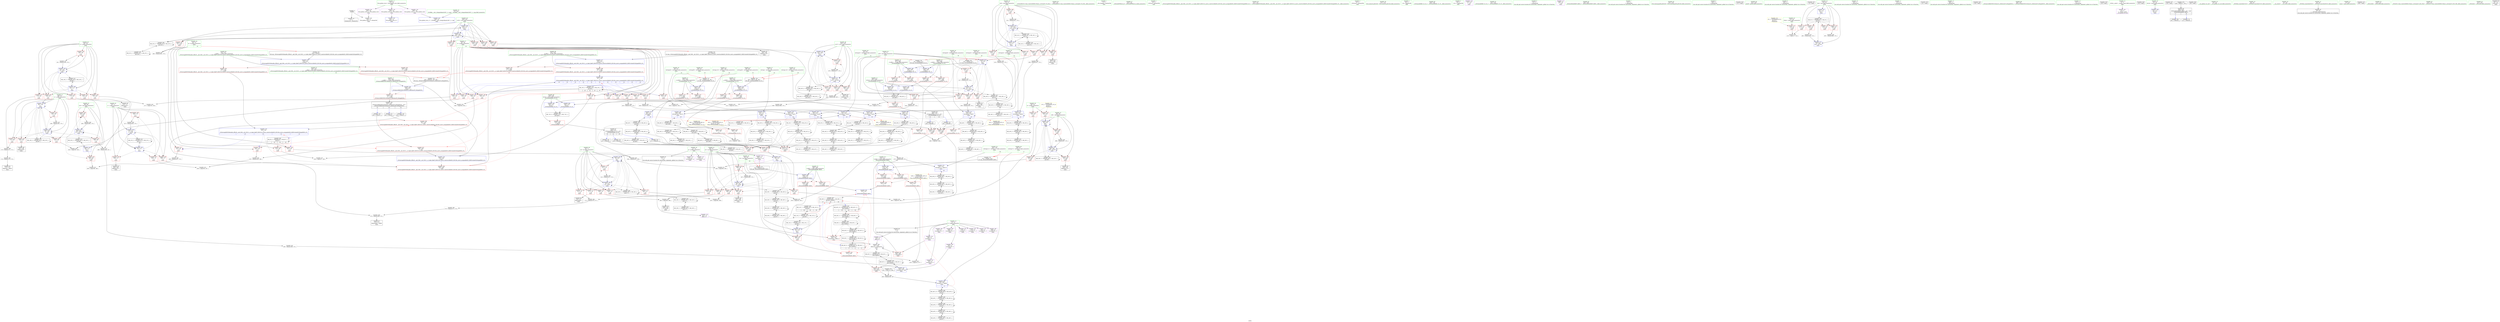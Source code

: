 digraph "SVFG" {
	label="SVFG";

	Node0x55f3a999a090 [shape=record,color=grey,label="{NodeID: 0\nNullPtr}"];
	Node0x55f3a999a090 -> Node0x55f3a9b3b040[style=solid];
	Node0x55f3a999a090 -> Node0x55f3a9b460d0[style=solid];
	Node0x55f3a9b94e60 [shape=record,color=yellow,style=double,label="{NodeID: 609\n90V_1 = ENCHI(MR_90V_0)\npts\{83 93 \}\nFun[_ZSt3minIiERKT_S2_S2_]}"];
	Node0x55f3a9b94e60 -> Node0x55f3a9b3d800[style=dashed];
	Node0x55f3a9b82690 [shape=record,color=black,label="{NodeID: 526\nMR_44V_2 = PHI(MR_44V_3, MR_44V_1, )\npts\{93 \}\n}"];
	Node0x55f3a9b82690 -> Node0x55f3a9b89e90[style=dashed];
	Node0x55f3a9b48320 [shape=record,color=blue,label="{NodeID: 277\n428\<--425\n__b.addr\<--__b\n_ZSt4swapIiENSt9enable_ifIXsr6__and_ISt6__not_ISt15__is_tuple_likeIT_EESt21is_move_constructibleIS3_ESt18is_move_assignableIS3_EEE5valueEvE4typeERS3_SC_\n}"];
	Node0x55f3a9b48320 -> Node0x55f3a9b3c960[style=dashed];
	Node0x55f3a9b48320 -> Node0x55f3a9b3ca30[style=dashed];
	Node0x55f3a9b3c070 [shape=record,color=red,label="{NodeID: 194\n366\<--102\n\<--y107\nmain\n}"];
	Node0x55f3a9b3c070 -> Node0x55f3a9b428c0[style=solid];
	Node0x55f3a9b39080 [shape=record,color=purple,label="{NodeID: 111\n551\<--9\noffset_0\<--\n}"];
	Node0x55f3a9b39080 -> Node0x55f3a9b47890[style=solid];
	Node0x55f3a9b37410 [shape=record,color=green,label="{NodeID: 28\n60\<--61\nk\<--k_field_insensitive\nmain\n}"];
	Node0x55f3a9b37410 -> Node0x55f3a9b3f410[style=solid];
	Node0x55f3a9b37410 -> Node0x55f3a9b3f4e0[style=solid];
	Node0x55f3a9bc7100 [shape=record,color=black,label="{NodeID: 720\n482 = PHI(84, 94, )\n1st arg _ZSt3minIiERKT_S2_S2_ }"];
	Node0x55f3a9bc7100 -> Node0x55f3a9b48a70[style=solid];
	Node0x55f3a9b42440 [shape=record,color=grey,label="{NodeID: 388\n235 = Binary(234, 170, )\n}"];
	Node0x55f3a9b42440 -> Node0x55f3a9b46e00[style=solid];
	Node0x55f3a9b3d730 [shape=record,color=red,label="{NodeID: 222\n492\<--491\n\<--\n_ZSt3minIiERKT_S2_S2_\n}"];
	Node0x55f3a9b3d730 -> Node0x55f3a9b546f0[style=solid];
	Node0x55f3a9b3f270 [shape=record,color=red,label="{NodeID: 139\n345\<--58\n\<--n\nmain\n}"];
	Node0x55f3a9b3f270 -> Node0x55f3a9b53df0[style=solid];
	Node0x55f3a9b39b80 [shape=record,color=green,label="{NodeID: 56\n130\<--131\n_ZSt4endlIcSt11char_traitsIcEERSt13basic_ostreamIT_T0_ES6_\<--_ZSt4endlIcSt11char_traitsIcEERSt13basic_ostreamIT_T0_ES6__field_insensitive\n}"];
	Node0x55f3a9b53af0 [shape=record,color=grey,label="{NodeID: 416\n214 = cmp(212, 213, )\n}"];
	Node0x55f3a9b46d30 [shape=record,color=blue,label="{NodeID: 250\n76\<--230\nxx\<--\nmain\n}"];
	Node0x55f3a9b46d30 -> Node0x55f3a9b40d40[style=dashed];
	Node0x55f3a9b46d30 -> Node0x55f3a9b40e10[style=dashed];
	Node0x55f3a9b46d30 -> Node0x55f3a9b40ee0[style=dashed];
	Node0x55f3a9b46d30 -> Node0x55f3a9b40fb0[style=dashed];
	Node0x55f3a9b46d30 -> Node0x55f3a9b41080[style=dashed];
	Node0x55f3a9b46d30 -> Node0x55f3a9b41150[style=dashed];
	Node0x55f3a9b46d30 -> Node0x55f3a9b46d30[style=dashed];
	Node0x55f3a9b46d30 -> Node0x55f3a9b47550[style=dashed];
	Node0x55f3a9b46d30 -> Node0x55f3a9b6ca50[style=dashed];
	Node0x55f3a9b40930 [shape=record,color=red,label="{NodeID: 167\n219\<--74\n\<--y34\nmain\n}"];
	Node0x55f3a9b40930 -> Node0x55f3a9b53f70[style=solid];
	Node0x55f3a9b3b510 [shape=record,color=black,label="{NodeID: 84\n175\<--174\nidxprom\<--add15\nmain\n}"];
	Node0x55f3a9b2a120 [shape=record,color=green,label="{NodeID: 1\n7\<--1\n__dso_handle\<--dummyObj\nGlob }"];
	Node0x55f3a9b94f40 [shape=record,color=yellow,style=double,label="{NodeID: 610\n92V_1 = ENCHI(MR_92V_0)\npts\{85 95 \}\nFun[_ZSt3minIiERKT_S2_S2_]}"];
	Node0x55f3a9b94f40 -> Node0x55f3a9b3d730[style=dashed];
	Node0x55f3a9b82b90 [shape=record,color=black,label="{NodeID: 527\nMR_46V_2 = PHI(MR_46V_3, MR_46V_1, )\npts\{95 \}\n}"];
	Node0x55f3a9b82b90 -> Node0x55f3a9b8a390[style=dashed];
	Node0x55f3a9b483f0 [shape=record,color=blue,label="{NodeID: 278\n430\<--438\n__tmp\<--\n_ZSt4swapIiENSt9enable_ifIXsr6__and_ISt6__not_ISt15__is_tuple_likeIT_EESt21is_move_constructibleIS3_ESt18is_move_assignableIS3_EEE5valueEvE4typeERS3_SC_\n}"];
	Node0x55f3a9b483f0 -> Node0x55f3a9b3cbd0[style=dashed];
	Node0x55f3a9b483f0 -> Node0x55f3a9b3cca0[style=dashed];
	Node0x55f3a9b3c140 [shape=record,color=red,label="{NodeID: 195\n377\<--102\n\<--y107\nmain\n}"];
	Node0x55f3a9b3c140 -> Node0x55f3a9b42140[style=solid];
	Node0x55f3a9b39150 [shape=record,color=purple,label="{NodeID: 112\n276\<--11\narrayidx67\<--g\nmain\n}"];
	Node0x55f3a9b374e0 [shape=record,color=green,label="{NodeID: 29\n62\<--63\nres\<--res_field_insensitive\nmain\n|{|<s2>20}}"];
	Node0x55f3a9b374e0 -> Node0x55f3a9b3f5b0[style=solid];
	Node0x55f3a9b374e0 -> Node0x55f3a9b46370[style=solid];
	Node0x55f3a9b374e0:s2 -> Node0x55f3a9bc7280[style=solid,color=red];
	Node0x55f3a9bc7280 [shape=record,color=black,label="{NodeID: 721\n506 = PHI(282, 62, )\n0th arg _Z8checkMinIiEbRT_RKS0_ }"];
	Node0x55f3a9bc7280 -> Node0x55f3a9b48ce0[style=solid];
	Node0x55f3a9b425c0 [shape=record,color=grey,label="{NodeID: 389\n369 = Binary(368, 170, )\n}"];
	Node0x55f3a9b425c0 -> Node0x55f3a9b47ca0[style=solid];
	Node0x55f3a9b3d800 [shape=record,color=red,label="{NodeID: 223\n494\<--493\n\<--\n_ZSt3minIiERKT_S2_S2_\n}"];
	Node0x55f3a9b3d800 -> Node0x55f3a9b546f0[style=solid];
	Node0x55f3a9b3f340 [shape=record,color=red,label="{NodeID: 140\n352\<--58\n\<--n\nmain\n}"];
	Node0x55f3a9b3f340 -> Node0x55f3a9b543f0[style=solid];
	Node0x55f3a9b39c80 [shape=record,color=green,label="{NodeID: 57\n132\<--133\n_ZNSolsEPFRSoS_E\<--_ZNSolsEPFRSoS_E_field_insensitive\n}"];
	Node0x55f3a9b53c70 [shape=record,color=grey,label="{NodeID: 417\n340 = cmp(336, 339, )\n}"];
	Node0x55f3a9b46e00 [shape=record,color=blue,label="{NodeID: 251\n82\<--235\nref.tmp42\<--sub43\nmain\n|{|<s4>14}}"];
	Node0x55f3a9b46e00 -> Node0x55f3a9b3c2e0[style=dashed];
	Node0x55f3a9b46e00 -> Node0x55f3a9b3c480[style=dashed];
	Node0x55f3a9b46e00 -> Node0x55f3a9b46e00[style=dashed];
	Node0x55f3a9b46e00 -> Node0x55f3a9b6d950[style=dashed];
	Node0x55f3a9b46e00:s4 -> Node0x55f3a9b94e60[style=dashed,color=red];
	Node0x55f3a9b40a00 [shape=record,color=red,label="{NodeID: 168\n247\<--74\n\<--y34\nmain\n}"];
	Node0x55f3a9b40a00 -> Node0x55f3a9b41e40[style=solid];
	Node0x55f3a9b3b5e0 [shape=record,color=black,label="{NodeID: 85\n178\<--177\nidxprom16\<--\nmain\n}"];
	Node0x55f3a9afb1c0 [shape=record,color=green,label="{NodeID: 2\n14\<--1\n_ZSt3cin\<--dummyObj\nGlob }"];
	Node0x55f3a9b83090 [shape=record,color=black,label="{NodeID: 528\nMR_48V_2 = PHI(MR_48V_3, MR_48V_1, )\npts\{97 \}\n}"];
	Node0x55f3a9b83090 -> Node0x55f3a9b8a890[style=dashed];
	Node0x55f3a9b484c0 [shape=record,color=blue,label="{NodeID: 279\n443\<--442\n\<--\n_ZSt4swapIiENSt9enable_ifIXsr6__and_ISt6__not_ISt15__is_tuple_likeIT_EESt21is_move_constructibleIS3_ESt18is_move_assignableIS3_EEE5valueEvE4typeERS3_SC_\n|{|<s1>10|<s2>10|<s3>10|<s4>10}}"];
	Node0x55f3a9b484c0 -> Node0x55f3a9b3cca0[style=dashed];
	Node0x55f3a9b484c0:s1 -> Node0x55f3a9b3e8b0[style=dashed,color=blue];
	Node0x55f3a9b484c0:s2 -> Node0x55f3a9b3e980[style=dashed,color=blue];
	Node0x55f3a9b484c0:s3 -> Node0x55f3a9b3ea50[style=dashed,color=blue];
	Node0x55f3a9b484c0:s4 -> Node0x55f3a9b7d190[style=dashed,color=blue];
	Node0x55f3a9b3c210 [shape=record,color=red,label="{NodeID: 196\n230\<--227\n\<--call40\nmain\n}"];
	Node0x55f3a9b3c210 -> Node0x55f3a9b46d30[style=solid];
	Node0x55f3a9b39220 [shape=record,color=purple,label="{NodeID: 113\n279\<--11\narrayidx69\<--g\nmain\n}"];
	Node0x55f3a9b375b0 [shape=record,color=green,label="{NodeID: 30\n64\<--65\nx\<--x_field_insensitive\nmain\n}"];
	Node0x55f3a9b375b0 -> Node0x55f3a9b3f680[style=solid];
	Node0x55f3a9b375b0 -> Node0x55f3a9b3f750[style=solid];
	Node0x55f3a9b375b0 -> Node0x55f3a9b3f820[style=solid];
	Node0x55f3a9b375b0 -> Node0x55f3a9b3f8f0[style=solid];
	Node0x55f3a9b375b0 -> Node0x55f3a9b3f9c0[style=solid];
	Node0x55f3a9b375b0 -> Node0x55f3a9b3fa90[style=solid];
	Node0x55f3a9b375b0 -> Node0x55f3a9b46440[style=solid];
	Node0x55f3a9b375b0 -> Node0x55f3a9b46780[style=solid];
	Node0x55f3a9bc7400 [shape=record,color=black,label="{NodeID: 722\n507 = PHI(96, 104, )\n1st arg _Z8checkMinIiEbRT_RKS0_ }"];
	Node0x55f3a9bc7400 -> Node0x55f3a9b48db0[style=solid];
	Node0x55f3a9b42740 [shape=record,color=grey,label="{NodeID: 390\n299 = Binary(292, 297, )\n}"];
	Node0x55f3a9b42740 -> Node0x55f3a9b473b0[style=solid];
	Node0x55f3a9b3d8d0 [shape=record,color=red,label="{NodeID: 224\n516\<--508\n\<--a.addr\n_Z8checkMinIiEbRT_RKS0_\n}"];
	Node0x55f3a9b3d8d0 -> Node0x55f3a9b3dce0[style=solid];
	Node0x55f3a9b3f410 [shape=record,color=red,label="{NodeID: 141\n145\<--60\n\<--k\nmain\n}"];
	Node0x55f3a9b3f410 -> Node0x55f3a9b46370[style=solid];
	Node0x55f3a9b39d80 [shape=record,color=green,label="{NodeID: 58\n142\<--143\n_ZSt4swapIiENSt9enable_ifIXsr6__and_ISt6__not_ISt15__is_tuple_likeIT_EESt21is_move_constructibleIS3_ESt18is_move_assignableIS3_EEE5valueEvE4typeERS3_SC_\<--_ZSt4swapIiENSt9enable_ifIXsr6__and_ISt6__not_ISt15__is_tuple_likeIT_EESt21is_move_constructibleIS3_ESt18is_move_assignableIS3_EEE5valueEvE4typeERS3_SC__field_insensitive\n}"];
	Node0x55f3a9b53df0 [shape=record,color=grey,label="{NodeID: 418\n346 = cmp(344, 345, )\n}"];
	Node0x55f3a9b46ed0 [shape=record,color=blue,label="{NodeID: 252\n84\<--238\nref.tmp44\<--add45\nmain\n|{|<s4>14}}"];
	Node0x55f3a9b46ed0 -> Node0x55f3a9b3c2e0[style=dashed];
	Node0x55f3a9b46ed0 -> Node0x55f3a9b3c480[style=dashed];
	Node0x55f3a9b46ed0 -> Node0x55f3a9b46ed0[style=dashed];
	Node0x55f3a9b46ed0 -> Node0x55f3a9b6de50[style=dashed];
	Node0x55f3a9b46ed0:s4 -> Node0x55f3a9b94f40[style=dashed,color=red];
	Node0x55f3a9b40ad0 [shape=record,color=red,label="{NodeID: 169\n258\<--74\n\<--y34\nmain\n}"];
	Node0x55f3a9b40ad0 -> Node0x55f3a9b43640[style=solid];
	Node0x55f3a9b3b6b0 [shape=record,color=black,label="{NodeID: 86\n181\<--180\nidxprom18\<--\nmain\n}"];
	Node0x55f3a9afae80 [shape=record,color=green,label="{NodeID: 3\n15\<--1\n_ZSt4cerr\<--dummyObj\nGlob }"];
	Node0x55f3a9b83590 [shape=record,color=black,label="{NodeID: 529\nMR_50V_2 = PHI(MR_50V_3, MR_50V_1, )\npts\{99 \}\n}"];
	Node0x55f3a9b83590 -> Node0x55f3a9b47960[style=dashed];
	Node0x55f3a9b83590 -> Node0x55f3a9b83590[style=dashed];
	Node0x55f3a9b48590 [shape=record,color=blue,label="{NodeID: 280\n447\<--446\n\<--\n_ZSt4swapIiENSt9enable_ifIXsr6__and_ISt6__not_ISt15__is_tuple_likeIT_EESt21is_move_constructibleIS3_ESt18is_move_assignableIS3_EEE5valueEvE4typeERS3_SC_\n|{<s0>10|<s1>10|<s2>10|<s3>10|<s4>10|<s5>10|<s6>10|<s7>10|<s8>10|<s9>10|<s10>10}}"];
	Node0x55f3a9b48590:s0 -> Node0x55f3a9b3ebf0[style=dashed,color=blue];
	Node0x55f3a9b48590:s1 -> Node0x55f3a9b3ecc0[style=dashed,color=blue];
	Node0x55f3a9b48590:s2 -> Node0x55f3a9b3ed90[style=dashed,color=blue];
	Node0x55f3a9b48590:s3 -> Node0x55f3a9b3ee60[style=dashed,color=blue];
	Node0x55f3a9b48590:s4 -> Node0x55f3a9b3ef30[style=dashed,color=blue];
	Node0x55f3a9b48590:s5 -> Node0x55f3a9b3f000[style=dashed,color=blue];
	Node0x55f3a9b48590:s6 -> Node0x55f3a9b3f0d0[style=dashed,color=blue];
	Node0x55f3a9b48590:s7 -> Node0x55f3a9b3f1a0[style=dashed,color=blue];
	Node0x55f3a9b48590:s8 -> Node0x55f3a9b3f270[style=dashed,color=blue];
	Node0x55f3a9b48590:s9 -> Node0x55f3a9b3f340[style=dashed,color=blue];
	Node0x55f3a9b48590:s10 -> Node0x55f3a9b7d690[style=dashed,color=blue];
	Node0x55f3a9b3c2e0 [shape=record,color=red,label="{NodeID: 197\n243\<--240\n\<--call46\nmain\n}"];
	Node0x55f3a9b3c2e0 -> Node0x55f3a9b53970[style=solid];
	Node0x55f3a9b392f0 [shape=record,color=purple,label="{NodeID: 114\n282\<--11\narrayidx71\<--g\nmain\n|{<s0>17}}"];
	Node0x55f3a9b392f0:s0 -> Node0x55f3a9bc7280[style=solid,color=red];
	Node0x55f3a9b37680 [shape=record,color=green,label="{NodeID: 31\n66\<--67\ny\<--y_field_insensitive\nmain\n}"];
	Node0x55f3a9b37680 -> Node0x55f3a9b3fb60[style=solid];
	Node0x55f3a9b37680 -> Node0x55f3a9b3fc30[style=solid];
	Node0x55f3a9b37680 -> Node0x55f3a9b3fd00[style=solid];
	Node0x55f3a9b37680 -> Node0x55f3a9b3fdd0[style=solid];
	Node0x55f3a9b37680 -> Node0x55f3a9b3fea0[style=solid];
	Node0x55f3a9b37680 -> Node0x55f3a9b46510[style=solid];
	Node0x55f3a9b37680 -> Node0x55f3a9b466b0[style=solid];
	Node0x55f3a9bc7580 [shape=record,color=black,label="{NodeID: 723\n424 = PHI(56, )\n0th arg _ZSt4swapIiENSt9enable_ifIXsr6__and_ISt6__not_ISt15__is_tuple_likeIT_EESt21is_move_constructibleIS3_ESt18is_move_assignableIS3_EEE5valueEvE4typeERS3_SC_ }"];
	Node0x55f3a9bc7580 -> Node0x55f3a9b48250[style=solid];
	Node0x55f3a9b428c0 [shape=record,color=grey,label="{NodeID: 391\n368 = Binary(366, 367, )\n}"];
	Node0x55f3a9b428c0 -> Node0x55f3a9b425c0[style=solid];
	Node0x55f3a9b3d9a0 [shape=record,color=red,label="{NodeID: 225\n522\<--508\n\<--a.addr\n_Z8checkMinIiEbRT_RKS0_\n}"];
	Node0x55f3a9b3d9a0 -> Node0x55f3a9b48e80[style=solid];
	Node0x55f3a9b3f4e0 [shape=record,color=red,label="{NodeID: 142\n333\<--60\n\<--k\nmain\n}"];
	Node0x55f3a9b3f4e0 -> Node0x55f3a9b47960[style=solid];
	Node0x55f3a9b39e80 [shape=record,color=green,label="{NodeID: 59\n151\<--152\nllvm.memset.p0i8.i64\<--llvm.memset.p0i8.i64_field_insensitive\n}"];
	Node0x55f3a9b53f70 [shape=record,color=grey,label="{NodeID: 419\n221 = cmp(219, 220, )\n}"];
	Node0x55f3a9b46fa0 [shape=record,color=blue,label="{NodeID: 253\n88\<--111\nref.tmp49\<--\nmain\n|{|<s2>15}}"];
	Node0x55f3a9b46fa0 -> Node0x55f3a9b3c3b0[style=dashed];
	Node0x55f3a9b46fa0 -> Node0x55f3a9b65750[style=dashed];
	Node0x55f3a9b46fa0:s2 -> Node0x55f3a9b959a0[style=dashed,color=red];
	Node0x55f3a9b40ba0 [shape=record,color=red,label="{NodeID: 170\n289\<--74\n\<--y34\nmain\n}"];
	Node0x55f3a9b40ba0 -> Node0x55f3a9b3bb90[style=solid];
	Node0x55f3a9b3b780 [shape=record,color=black,label="{NodeID: 87\n275\<--274\nidxprom66\<--add65\nmain\n}"];
	Node0x55f3a9afaf10 [shape=record,color=green,label="{NodeID: 4\n16\<--1\n.str\<--dummyObj\nGlob }"];
	Node0x55f3a9b83a90 [shape=record,color=black,label="{NodeID: 530\nMR_52V_2 = PHI(MR_52V_3, MR_52V_1, )\npts\{101 \}\n}"];
	Node0x55f3a9b83a90 -> Node0x55f3a9b83a90[style=dashed];
	Node0x55f3a9b83a90 -> Node0x55f3a9b8df90[style=dashed];
	Node0x55f3a9b48660 [shape=record,color=blue,label="{NodeID: 281\n460\<--456\n__a.addr\<--__a\n_ZSt3maxIiERKT_S2_S2_\n}"];
	Node0x55f3a9b48660 -> Node0x55f3a9b3ce40[style=dashed];
	Node0x55f3a9b48660 -> Node0x55f3a9b3cf10[style=dashed];
	Node0x55f3a9b3c3b0 [shape=record,color=red,label="{NodeID: 198\n251\<--250\n\<--call52\nmain\n}"];
	Node0x55f3a9b3c3b0 -> Node0x55f3a9b47140[style=solid];
	Node0x55f3a9b393c0 [shape=record,color=purple,label="{NodeID: 115\n552\<--12\noffset_0\<--\n}"];
	Node0x55f3a9b393c0 -> Node0x55f3a9b45e30[style=solid];
	Node0x55f3a9b37750 [shape=record,color=green,label="{NodeID: 32\n68\<--69\nrow\<--row_field_insensitive\nmain\n}"];
	Node0x55f3a9b37750 -> Node0x55f3a9b3ff70[style=solid];
	Node0x55f3a9b37750 -> Node0x55f3a9b40040[style=solid];
	Node0x55f3a9b37750 -> Node0x55f3a9b46850[style=solid];
	Node0x55f3a9b37750 -> Node0x55f3a9b480b0[style=solid];
	Node0x55f3a9bc7690 [shape=record,color=black,label="{NodeID: 724\n425 = PHI(58, )\n1st arg _ZSt4swapIiENSt9enable_ifIXsr6__and_ISt6__not_ISt15__is_tuple_likeIT_EESt21is_move_constructibleIS3_ESt18is_move_assignableIS3_EEE5valueEvE4typeERS3_SC_ }"];
	Node0x55f3a9bc7690 -> Node0x55f3a9b48320[style=solid];
	Node0x55f3a9b42a40 [shape=record,color=grey,label="{NodeID: 392\n273 = Binary(272, 170, )\n}"];
	Node0x55f3a9b42a40 -> Node0x55f3a9b42bc0[style=solid];
	Node0x55f3a9b3da70 [shape=record,color=red,label="{NodeID: 226\n514\<--510\n\<--b.addr\n_Z8checkMinIiEbRT_RKS0_\n}"];
	Node0x55f3a9b3da70 -> Node0x55f3a9b3dc10[style=solid];
	Node0x55f3a9b3f5b0 [shape=record,color=red,label="{NodeID: 143\n398\<--62\n\<--res\nmain\n}"];
	Node0x55f3a9b39f80 [shape=record,color=green,label="{NodeID: 60\n228\<--229\n_ZSt3maxIiERKT_S2_S2_\<--_ZSt3maxIiERKT_S2_S2__field_insensitive\n}"];
	Node0x55f3a9b540f0 [shape=record,color=grey,label="{NodeID: 420\n157 = cmp(155, 156, )\n}"];
	Node0x55f3a9b47070 [shape=record,color=blue,label="{NodeID: 254\n90\<--248\nref.tmp50\<--sub51\nmain\n|{|<s2>15}}"];
	Node0x55f3a9b47070 -> Node0x55f3a9b3c3b0[style=dashed];
	Node0x55f3a9b47070 -> Node0x55f3a9b65c50[style=dashed];
	Node0x55f3a9b47070:s2 -> Node0x55f3a9b95ab0[style=dashed,color=red];
	Node0x55f3a9b40c70 [shape=record,color=red,label="{NodeID: 171\n316\<--74\n\<--y34\nmain\n}"];
	Node0x55f3a9b40c70 -> Node0x55f3a9b43ac0[style=solid];
	Node0x55f3a9b3b850 [shape=record,color=black,label="{NodeID: 88\n278\<--277\nidxprom68\<--\nmain\n}"];
	Node0x55f3a9b02740 [shape=record,color=green,label="{NodeID: 5\n18\<--1\n.str.1\<--dummyObj\nGlob }"];
	Node0x55f3a9b95320 [shape=record,color=yellow,style=double,label="{NodeID: 614\n100V_1 = ENCHI(MR_100V_0)\npts\{97 105 \}\nFun[_Z8checkMinIiEbRT_RKS0_]}"];
	Node0x55f3a9b95320 -> Node0x55f3a9b3dc10[style=dashed];
	Node0x55f3a9b95320 -> Node0x55f3a9b3ddb0[style=dashed];
	Node0x55f3a9b83f90 [shape=record,color=black,label="{NodeID: 531\nMR_54V_2 = PHI(MR_54V_3, MR_54V_1, )\npts\{103 \}\n}"];
	Node0x55f3a9b83f90 -> Node0x55f3a9b83f90[style=dashed];
	Node0x55f3a9b83f90 -> Node0x55f3a9b8e490[style=dashed];
	Node0x55f3a9b48730 [shape=record,color=blue,label="{NodeID: 282\n462\<--457\n__b.addr\<--__b\n_ZSt3maxIiERKT_S2_S2_\n}"];
	Node0x55f3a9b48730 -> Node0x55f3a9b3cfe0[style=dashed];
	Node0x55f3a9b48730 -> Node0x55f3a9b3d0b0[style=dashed];
	Node0x55f3a9b3c480 [shape=record,color=red,label="{NodeID: 199\n262\<--261\n\<--call58\nmain\n}"];
	Node0x55f3a9b3c480 -> Node0x55f3a9b54870[style=solid];
	Node0x55f3a9b3df30 [shape=record,color=purple,label="{NodeID: 116\n121\<--16\n\<--.str\nmain\n}"];
	Node0x55f3a9b37820 [shape=record,color=green,label="{NodeID: 33\n70\<--71\nc\<--c_field_insensitive\nmain\n}"];
	Node0x55f3a9b37820 -> Node0x55f3a9b40110[style=solid];
	Node0x55f3a9b37820 -> Node0x55f3a9b401e0[style=solid];
	Node0x55f3a9b37820 -> Node0x55f3a9b402b0[style=solid];
	Node0x55f3a9b37820 -> Node0x55f3a9b40380[style=solid];
	Node0x55f3a9b37820 -> Node0x55f3a9b46920[style=solid];
	Node0x55f3a9b37820 -> Node0x55f3a9b477c0[style=solid];
	Node0x55f3a9bc77a0 [shape=record,color=black,label="{NodeID: 725\n538 = PHI(434, 440, 430, )\n0th arg _ZSt4moveIRiEONSt16remove_referenceIT_E4typeEOS2_ }"];
	Node0x55f3a9bc77a0 -> Node0x55f3a9b48f50[style=solid];
	Node0x55f3a9b42bc0 [shape=record,color=grey,label="{NodeID: 393\n274 = Binary(269, 273, )\n}"];
	Node0x55f3a9b42bc0 -> Node0x55f3a9b3b780[style=solid];
	Node0x55f3a9b3db40 [shape=record,color=red,label="{NodeID: 227\n520\<--510\n\<--b.addr\n_Z8checkMinIiEbRT_RKS0_\n}"];
	Node0x55f3a9b3db40 -> Node0x55f3a9b3ddb0[style=solid];
	Node0x55f3a9b3f680 [shape=record,color=red,label="{NodeID: 144\n155\<--64\n\<--x\nmain\n}"];
	Node0x55f3a9b3f680 -> Node0x55f3a9b540f0[style=solid];
	Node0x55f3a9b3a080 [shape=record,color=green,label="{NodeID: 61\n241\<--242\n_ZSt3minIiERKT_S2_S2_\<--_ZSt3minIiERKT_S2_S2__field_insensitive\n}"];
	Node0x55f3a9b54270 [shape=record,color=grey,label="{NodeID: 421\n199 = cmp(196, 198, )\n}"];
	Node0x55f3a9b47140 [shape=record,color=blue,label="{NodeID: 255\n86\<--251\nyy\<--\nmain\n}"];
	Node0x55f3a9b47140 -> Node0x55f3a9b41220[style=dashed];
	Node0x55f3a9b47140 -> Node0x55f3a9b412f0[style=dashed];
	Node0x55f3a9b47140 -> Node0x55f3a9b413c0[style=dashed];
	Node0x55f3a9b47140 -> Node0x55f3a9b41490[style=dashed];
	Node0x55f3a9b47140 -> Node0x55f3a9b41560[style=dashed];
	Node0x55f3a9b47140 -> Node0x55f3a9b41630[style=dashed];
	Node0x55f3a9b47140 -> Node0x55f3a9b47480[style=dashed];
	Node0x55f3a9b47140 -> Node0x55f3a9b65250[style=dashed];
	Node0x55f3a9b40d40 [shape=record,color=red,label="{NodeID: 172\n233\<--76\n\<--xx\nmain\n}"];
	Node0x55f3a9b40d40 -> Node0x55f3a9b53970[style=solid];
	Node0x55f3a9b3b920 [shape=record,color=black,label="{NodeID: 89\n281\<--280\nidxprom70\<--\nmain\n}"];
	Node0x55f3a9b02c20 [shape=record,color=green,label="{NodeID: 6\n21\<--1\n\<--dummyObj\nCan only get source location for instruction, argument, global var or function.}"];
	Node0x55f3a9b84490 [shape=record,color=black,label="{NodeID: 532\nMR_56V_2 = PHI(MR_56V_3, MR_56V_1, )\npts\{105 \}\n}"];
	Node0x55f3a9b84490 -> Node0x55f3a9b84490[style=dashed];
	Node0x55f3a9b84490 -> Node0x55f3a9b8e990[style=dashed];
	Node0x55f3a9b48800 [shape=record,color=blue,label="{NodeID: 283\n458\<--472\nretval\<--\n_ZSt3maxIiERKT_S2_S2_\n}"];
	Node0x55f3a9b48800 -> Node0x55f3a9b79060[style=dashed];
	Node0x55f3a9b3c550 [shape=record,color=red,label="{NodeID: 200\n292\<--291\n\<--arrayidx78\nmain\n}"];
	Node0x55f3a9b3c550 -> Node0x55f3a9b42740[style=solid];
	Node0x55f3a9b3e000 [shape=record,color=purple,label="{NodeID: 117\n399\<--18\n\<--.str.1\nmain\n}"];
	Node0x55f3a9b378f0 [shape=record,color=green,label="{NodeID: 34\n72\<--73\nx30\<--x30_field_insensitive\nmain\n}"];
	Node0x55f3a9b378f0 -> Node0x55f3a9b40450[style=solid];
	Node0x55f3a9b378f0 -> Node0x55f3a9b40520[style=solid];
	Node0x55f3a9b378f0 -> Node0x55f3a9b405f0[style=solid];
	Node0x55f3a9b378f0 -> Node0x55f3a9b406c0[style=solid];
	Node0x55f3a9b378f0 -> Node0x55f3a9b40790[style=solid];
	Node0x55f3a9b378f0 -> Node0x55f3a9b40860[style=solid];
	Node0x55f3a9b378f0 -> Node0x55f3a9b469f0[style=solid];
	Node0x55f3a9b378f0 -> Node0x55f3a9b476f0[style=solid];
	Node0x55f3a9bc7a50 [shape=record,color=black,label="{NodeID: 726\n456 = PHI(78, 88, 106, )\n0th arg _ZSt3maxIiERKT_S2_S2_ }"];
	Node0x55f3a9bc7a50 -> Node0x55f3a9b48660[style=solid];
	Node0x55f3a9b42d40 [shape=record,color=grey,label="{NodeID: 394\n272 = Binary(270, 271, )\n}"];
	Node0x55f3a9b42d40 -> Node0x55f3a9b42a40[style=solid];
	Node0x55f3a9b3dc10 [shape=record,color=red,label="{NodeID: 228\n515\<--514\n\<--\n_Z8checkMinIiEbRT_RKS0_\n}"];
	Node0x55f3a9b3dc10 -> Node0x55f3a9b54e70[style=solid];
	Node0x55f3a9b3f750 [shape=record,color=red,label="{NodeID: 145\n159\<--64\n\<--x\nmain\n}"];
	Node0x55f3a9b3f750 -> Node0x55f3a9b46510[style=solid];
	Node0x55f3a9b3a180 [shape=record,color=green,label="{NodeID: 62\n302\<--303\n_Z8checkMinIiEbRT_RKS0_\<--_Z8checkMinIiEbRT_RKS0__field_insensitive\n}"];
	Node0x55f3a9b543f0 [shape=record,color=grey,label="{NodeID: 422\n353 = cmp(351, 352, )\n}"];
	Node0x55f3a9b47210 [shape=record,color=blue,label="{NodeID: 256\n92\<--256\nref.tmp54\<--sub55\nmain\n|{|<s3>16}}"];
	Node0x55f3a9b47210 -> Node0x55f3a9b3c480[style=dashed];
	Node0x55f3a9b47210 -> Node0x55f3a9b47210[style=dashed];
	Node0x55f3a9b47210 -> Node0x55f3a9b66150[style=dashed];
	Node0x55f3a9b47210:s3 -> Node0x55f3a9b94e60[style=dashed,color=red];
	Node0x55f3a9b40e10 [shape=record,color=red,label="{NodeID: 173\n265\<--76\n\<--xx\nmain\n}"];
	Node0x55f3a9b40e10 -> Node0x55f3a9b54570[style=solid];
	Node0x55f3a9b3b9f0 [shape=record,color=black,label="{NodeID: 90\n284\<--283\nidxprom73\<--\nmain\n}"];
	Node0x55f3a9b02ce0 [shape=record,color=green,label="{NodeID: 7\n111\<--1\n\<--dummyObj\nCan only get source location for instruction, argument, global var or function.}"];
	Node0x55f3a9b84990 [shape=record,color=black,label="{NodeID: 533\nMR_58V_2 = PHI(MR_58V_3, MR_58V_1, )\npts\{107 \}\n}"];
	Node0x55f3a9b84990 -> Node0x55f3a9b3c210[style=dashed];
	Node0x55f3a9b84990 -> Node0x55f3a9b3c3b0[style=dashed];
	Node0x55f3a9b84990 -> Node0x55f3a9b84990[style=dashed];
	Node0x55f3a9b84990 -> Node0x55f3a9b70650[style=dashed];
	Node0x55f3a9b488d0 [shape=record,color=blue,label="{NodeID: 284\n458\<--475\nretval\<--\n_ZSt3maxIiERKT_S2_S2_\n}"];
	Node0x55f3a9b488d0 -> Node0x55f3a9b79060[style=dashed];
	Node0x55f3a9b3c620 [shape=record,color=red,label="{NodeID: 201\n364\<--363\n\<--arrayidx117\nmain\n}"];
	Node0x55f3a9b3c620 -> Node0x55f3a9b422c0[style=solid];
	Node0x55f3a9b3e0d0 [shape=record,color=purple,label="{NodeID: 118\n548\<--20\nllvm.global_ctors_0\<--llvm.global_ctors\nGlob }"];
	Node0x55f3a9b3e0d0 -> Node0x55f3a9b45f00[style=solid];
	Node0x55f3a9b379c0 [shape=record,color=green,label="{NodeID: 35\n74\<--75\ny34\<--y34_field_insensitive\nmain\n}"];
	Node0x55f3a9b379c0 -> Node0x55f3a9b40930[style=solid];
	Node0x55f3a9b379c0 -> Node0x55f3a9b40a00[style=solid];
	Node0x55f3a9b379c0 -> Node0x55f3a9b40ad0[style=solid];
	Node0x55f3a9b379c0 -> Node0x55f3a9b40ba0[style=solid];
	Node0x55f3a9b379c0 -> Node0x55f3a9b40c70[style=solid];
	Node0x55f3a9b379c0 -> Node0x55f3a9b46ac0[style=solid];
	Node0x55f3a9b379c0 -> Node0x55f3a9b47620[style=solid];
	Node0x55f3a9bc7c10 [shape=record,color=black,label="{NodeID: 727\n457 = PHI(80, 90, 108, )\n1st arg _ZSt3maxIiERKT_S2_S2_ }"];
	Node0x55f3a9bc7c10 -> Node0x55f3a9b48730[style=solid];
	Node0x55f3a9b8d590 [shape=record,color=black,label="{NodeID: 561\nMR_14V_5 = PHI(MR_14V_6, MR_14V_4, )\npts\{63 \}\n}"];
	Node0x55f3a9b8d590 -> Node0x55f3a9b3f5b0[style=dashed];
	Node0x55f3a9b8d590 -> Node0x55f3a9b77260[style=dashed];
	Node0x55f3a9b8d590 -> Node0x55f3a9b7db90[style=dashed];
	Node0x55f3a9b8d590 -> Node0x55f3a9b8d590[style=dashed];
	Node0x55f3a9b42ec0 [shape=record,color=grey,label="{NodeID: 395\n198 = Binary(197, 170, )\n}"];
	Node0x55f3a9b42ec0 -> Node0x55f3a9b54270[style=solid];
	Node0x55f3a9b3dce0 [shape=record,color=red,label="{NodeID: 229\n517\<--516\n\<--\n_Z8checkMinIiEbRT_RKS0_\n}"];
	Node0x55f3a9b3dce0 -> Node0x55f3a9b54e70[style=solid];
	Node0x55f3a9b3f820 [shape=record,color=red,label="{NodeID: 146\n167\<--64\n\<--x\nmain\n}"];
	Node0x55f3a9b3f820 -> Node0x55f3a9b534f0[style=solid];
	Node0x55f3a9b3a280 [shape=record,color=green,label="{NodeID: 63\n331\<--332\nllvm.memcpy.p0i8.p0i8.i64\<--llvm.memcpy.p0i8.p0i8.i64_field_insensitive\n}"];
	Node0x55f3a9b54570 [shape=record,color=grey,label="{NodeID: 423\n267 = cmp(265, 266, )\n}"];
	Node0x55f3a9b472e0 [shape=record,color=blue,label="{NodeID: 257\n94\<--259\nref.tmp56\<--add57\nmain\n|{|<s3>16}}"];
	Node0x55f3a9b472e0 -> Node0x55f3a9b3c480[style=dashed];
	Node0x55f3a9b472e0 -> Node0x55f3a9b472e0[style=dashed];
	Node0x55f3a9b472e0 -> Node0x55f3a9b66650[style=dashed];
	Node0x55f3a9b472e0:s3 -> Node0x55f3a9b94f40[style=dashed,color=red];
	Node0x55f3a9b40ee0 [shape=record,color=red,label="{NodeID: 174\n271\<--76\n\<--xx\nmain\n}"];
	Node0x55f3a9b40ee0 -> Node0x55f3a9b42d40[style=solid];
	Node0x55f3a9b3bac0 [shape=record,color=black,label="{NodeID: 91\n287\<--286\nidxprom75\<--\nmain\n}"];
	Node0x55f3a9b02da0 [shape=record,color=green,label="{NodeID: 8\n148\<--1\n\<--dummyObj\nCan only get source location for instruction, argument, global var or function.}"];
	Node0x55f3a9bc24b0 [shape=record,color=black,label="{NodeID: 700\n112 = PHI()\n}"];
	Node0x55f3a9b84e90 [shape=record,color=black,label="{NodeID: 534\nMR_60V_2 = PHI(MR_60V_3, MR_60V_1, )\npts\{109 \}\n}"];
	Node0x55f3a9b84e90 -> Node0x55f3a9b3c210[style=dashed];
	Node0x55f3a9b84e90 -> Node0x55f3a9b3c3b0[style=dashed];
	Node0x55f3a9b84e90 -> Node0x55f3a9b84e90[style=dashed];
	Node0x55f3a9b84e90 -> Node0x55f3a9b70b50[style=dashed];
	Node0x55f3a9b489a0 [shape=record,color=blue,label="{NodeID: 285\n485\<--481\n__a.addr\<--__a\n_ZSt3minIiERKT_S2_S2_\n}"];
	Node0x55f3a9b489a0 -> Node0x55f3a9b3d3f0[style=dashed];
	Node0x55f3a9b489a0 -> Node0x55f3a9b3d4c0[style=dashed];
	Node0x55f3a9b3c6f0 [shape=record,color=red,label="{NodeID: 202\n372\<--371\n\<--call122\nmain\n}"];
	Node0x55f3a9b3c6f0 -> Node0x55f3a9b422c0[style=solid];
	Node0x55f3a9b3e1d0 [shape=record,color=purple,label="{NodeID: 119\n549\<--20\nllvm.global_ctors_1\<--llvm.global_ctors\nGlob }"];
	Node0x55f3a9b3e1d0 -> Node0x55f3a9b45fd0[style=solid];
	Node0x55f3a9b37a90 [shape=record,color=green,label="{NodeID: 36\n76\<--77\nxx\<--xx_field_insensitive\nmain\n}"];
	Node0x55f3a9b37a90 -> Node0x55f3a9b40d40[style=solid];
	Node0x55f3a9b37a90 -> Node0x55f3a9b40e10[style=solid];
	Node0x55f3a9b37a90 -> Node0x55f3a9b40ee0[style=solid];
	Node0x55f3a9b37a90 -> Node0x55f3a9b40fb0[style=solid];
	Node0x55f3a9b37a90 -> Node0x55f3a9b41080[style=solid];
	Node0x55f3a9b37a90 -> Node0x55f3a9b41150[style=solid];
	Node0x55f3a9b37a90 -> Node0x55f3a9b46d30[style=solid];
	Node0x55f3a9b37a90 -> Node0x55f3a9b47550[style=solid];
	Node0x55f3a9b43040 [shape=record,color=grey,label="{NodeID: 396\n238 = Binary(237, 170, )\n}"];
	Node0x55f3a9b43040 -> Node0x55f3a9b46ed0[style=solid];
	Node0x55f3a9b3ddb0 [shape=record,color=red,label="{NodeID: 230\n521\<--520\n\<--\n_Z8checkMinIiEbRT_RKS0_\n}"];
	Node0x55f3a9b3ddb0 -> Node0x55f3a9b48e80[style=solid];
	Node0x55f3a9b3f8f0 [shape=record,color=red,label="{NodeID: 147\n172\<--64\n\<--x\nmain\n}"];
	Node0x55f3a9b3f8f0 -> Node0x55f3a9b4e4e0[style=solid];
	Node0x55f3a9b3a380 [shape=record,color=green,label="{NodeID: 64\n401\<--402\nprintf\<--printf_field_insensitive\n}"];
	Node0x55f3a9b7c790 [shape=record,color=black,label="{NodeID: 507\nMR_84V_3 = PHI(MR_84V_4, MR_84V_2, )\npts\{484 \}\n}"];
	Node0x55f3a9b7c790 -> Node0x55f3a9b3d320[style=dashed];
	Node0x55f3a9b546f0 [shape=record,color=grey,label="{NodeID: 424\n495 = cmp(492, 494, )\n}"];
	Node0x55f3a9b473b0 [shape=record,color=blue,label="{NodeID: 258\n96\<--299\nref.tmp72\<--add80\nmain\n|{|<s1>17}}"];
	Node0x55f3a9b473b0 -> Node0x55f3a9b79a90[style=dashed];
	Node0x55f3a9b473b0:s1 -> Node0x55f3a9b95320[style=dashed,color=red];
	Node0x55f3a9b40fb0 [shape=record,color=red,label="{NodeID: 175\n277\<--76\n\<--xx\nmain\n}"];
	Node0x55f3a9b40fb0 -> Node0x55f3a9b3b850[style=solid];
	Node0x55f3a9b3bb90 [shape=record,color=black,label="{NodeID: 92\n290\<--289\nidxprom77\<--\nmain\n}"];
	Node0x55f3a9b02e60 [shape=record,color=green,label="{NodeID: 9\n149\<--1\n\<--dummyObj\nCan only get source location for instruction, argument, global var or function.}"];
	Node0x55f3a9bc2580 [shape=record,color=black,label="{NodeID: 701\n32 = PHI()\n}"];
	Node0x55f3a9b85390 [shape=record,color=black,label="{NodeID: 535\nMR_62V_2 = PHI(MR_62V_6, MR_62V_1, )\npts\{100000 \}\n}"];
	Node0x55f3a9b85390 -> Node0x55f3a9b3c550[style=dashed];
	Node0x55f3a9b85390 -> Node0x55f3a9b47890[style=dashed];
	Node0x55f3a9b85390 -> Node0x55f3a9b6bb50[style=dashed];
	Node0x55f3a9b85390 -> Node0x55f3a9b85390[style=dashed];
	Node0x55f3a9b48a70 [shape=record,color=blue,label="{NodeID: 286\n487\<--482\n__b.addr\<--__b\n_ZSt3minIiERKT_S2_S2_\n}"];
	Node0x55f3a9b48a70 -> Node0x55f3a9b3d590[style=dashed];
	Node0x55f3a9b48a70 -> Node0x55f3a9b3d660[style=dashed];
	Node0x55f3a9b3c7c0 [shape=record,color=red,label="{NodeID: 203\n434\<--426\n\<--__a.addr\n_ZSt4swapIiENSt9enable_ifIXsr6__and_ISt6__not_ISt15__is_tuple_likeIT_EESt21is_move_constructibleIS3_ESt18is_move_assignableIS3_EEE5valueEvE4typeERS3_SC_\n|{<s0>22}}"];
	Node0x55f3a9b3c7c0:s0 -> Node0x55f3a9bc77a0[style=solid,color=red];
	Node0x55f3a9b3e2d0 [shape=record,color=purple,label="{NodeID: 120\n550\<--20\nllvm.global_ctors_2\<--llvm.global_ctors\nGlob }"];
	Node0x55f3a9b3e2d0 -> Node0x55f3a9b460d0[style=solid];
	Node0x55f3a9b37b60 [shape=record,color=green,label="{NodeID: 37\n78\<--79\nref.tmp\<--ref.tmp_field_insensitive\nmain\n|{|<s1>13}}"];
	Node0x55f3a9b37b60 -> Node0x55f3a9b46b90[style=solid];
	Node0x55f3a9b37b60:s1 -> Node0x55f3a9bc7a50[style=solid,color=red];
	Node0x55f3a9b8df90 [shape=record,color=black,label="{NodeID: 563\nMR_52V_4 = PHI(MR_52V_6, MR_52V_3, )\npts\{101 \}\n}"];
	Node0x55f3a9b8df90 -> Node0x55f3a9b47a30[style=dashed];
	Node0x55f3a9b8df90 -> Node0x55f3a9b83a90[style=dashed];
	Node0x55f3a9b8df90 -> Node0x55f3a9b8df90[style=dashed];
	Node0x55f3a9b431c0 [shape=record,color=grey,label="{NodeID: 397\n383 = Binary(382, 170, )\n}"];
	Node0x55f3a9b431c0 -> Node0x55f3a9b47f10[style=solid];
	Node0x55f3a9b45da0 [shape=record,color=red,label="{NodeID: 231\n542\<--539\n\<--__t.addr\n_ZSt4moveIRiEONSt16remove_referenceIT_E4typeEOS2_\n}"];
	Node0x55f3a9b45da0 -> Node0x55f3a9b38790[style=solid];
	Node0x55f3a9b3f9c0 [shape=record,color=red,label="{NodeID: 148\n177\<--64\n\<--x\nmain\n}"];
	Node0x55f3a9b3f9c0 -> Node0x55f3a9b3b5e0[style=solid];
	Node0x55f3a9b3a480 [shape=record,color=green,label="{NodeID: 65\n426\<--427\n__a.addr\<--__a.addr_field_insensitive\n_ZSt4swapIiENSt9enable_ifIXsr6__and_ISt6__not_ISt15__is_tuple_likeIT_EESt21is_move_constructibleIS3_ESt18is_move_assignableIS3_EEE5valueEvE4typeERS3_SC_\n}"];
	Node0x55f3a9b3a480 -> Node0x55f3a9b3c7c0[style=solid];
	Node0x55f3a9b3a480 -> Node0x55f3a9b3c890[style=solid];
	Node0x55f3a9b3a480 -> Node0x55f3a9b48250[style=solid];
	Node0x55f3a9b7cc90 [shape=record,color=black,label="{NodeID: 508\nMR_6V_3 = PHI(MR_6V_4, MR_6V_2, )\npts\{55 \}\n}"];
	Node0x55f3a9b7cc90 -> Node0x55f3a9b3e4a0[style=dashed];
	Node0x55f3a9b7cc90 -> Node0x55f3a9b3e570[style=dashed];
	Node0x55f3a9b7cc90 -> Node0x55f3a9b3e640[style=dashed];
	Node0x55f3a9b7cc90 -> Node0x55f3a9b3e710[style=dashed];
	Node0x55f3a9b7cc90 -> Node0x55f3a9b48180[style=dashed];
	Node0x55f3a9b54870 [shape=record,color=grey,label="{NodeID: 425\n263 = cmp(254, 262, )\n}"];
	Node0x55f3a9b47480 [shape=record,color=blue,label="{NodeID: 259\n86\<--307\nyy\<--inc84\nmain\n}"];
	Node0x55f3a9b47480 -> Node0x55f3a9b41220[style=dashed];
	Node0x55f3a9b47480 -> Node0x55f3a9b412f0[style=dashed];
	Node0x55f3a9b47480 -> Node0x55f3a9b413c0[style=dashed];
	Node0x55f3a9b47480 -> Node0x55f3a9b41490[style=dashed];
	Node0x55f3a9b47480 -> Node0x55f3a9b41560[style=dashed];
	Node0x55f3a9b47480 -> Node0x55f3a9b41630[style=dashed];
	Node0x55f3a9b47480 -> Node0x55f3a9b47480[style=dashed];
	Node0x55f3a9b47480 -> Node0x55f3a9b65250[style=dashed];
	Node0x55f3a9b41080 [shape=record,color=red,label="{NodeID: 176\n293\<--76\n\<--xx\nmain\n}"];
	Node0x55f3a9b41080 -> Node0x55f3a9b54cf0[style=solid];
	Node0x55f3a9b3bc60 [shape=record,color=black,label="{NodeID: 93\n296\<--295\n\<--cmp79\nmain\n}"];
	Node0x55f3a9af0d50 [shape=record,color=green,label="{NodeID: 10\n150\<--1\n\<--dummyObj\nCan only get source location for instruction, argument, global var or function.}"];
	Node0x55f3a9bc5b00 [shape=record,color=black,label="{NodeID: 702\n227 = PHI(455, )\n}"];
	Node0x55f3a9bc5b00 -> Node0x55f3a9b3c210[style=solid];
	Node0x55f3a9b85890 [shape=record,color=black,label="{NodeID: 536\nMR_64V_2 = PHI(MR_64V_3, MR_64V_1, )\npts\{130000 \}\n}"];
	Node0x55f3a9b85890 -> Node0x55f3a9b45e30[style=dashed];
	Node0x55f3a9b85890 -> Node0x55f3a9b70150[style=dashed];
	Node0x55f3a9b85890 -> Node0x55f3a9b85890[style=dashed];
	Node0x55f3a9b85890 -> Node0x55f3a9b71050[style=dashed];
	Node0x55f3a9b48b40 [shape=record,color=blue,label="{NodeID: 287\n483\<--497\nretval\<--\n_ZSt3minIiERKT_S2_S2_\n}"];
	Node0x55f3a9b48b40 -> Node0x55f3a9b7c790[style=dashed];
	Node0x55f3a9b3c890 [shape=record,color=red,label="{NodeID: 204\n443\<--426\n\<--__a.addr\n_ZSt4swapIiENSt9enable_ifIXsr6__and_ISt6__not_ISt15__is_tuple_likeIT_EESt21is_move_constructibleIS3_ESt18is_move_assignableIS3_EEE5valueEvE4typeERS3_SC_\n}"];
	Node0x55f3a9b3c890 -> Node0x55f3a9b484c0[style=solid];
	Node0x55f3a9b3e3d0 [shape=record,color=red,label="{NodeID: 121\n118\<--52\n\<--nTest\nmain\n}"];
	Node0x55f3a9b3e3d0 -> Node0x55f3a9b549f0[style=solid];
	Node0x55f3a9b37c30 [shape=record,color=green,label="{NodeID: 38\n80\<--81\nref.tmp38\<--ref.tmp38_field_insensitive\nmain\n|{|<s1>13}}"];
	Node0x55f3a9b37c30 -> Node0x55f3a9b46c60[style=solid];
	Node0x55f3a9b37c30:s1 -> Node0x55f3a9bc7c10[style=solid,color=red];
	Node0x55f3a9b8e490 [shape=record,color=black,label="{NodeID: 564\nMR_54V_4 = PHI(MR_54V_5, MR_54V_3, )\npts\{103 \}\n}"];
	Node0x55f3a9b8e490 -> Node0x55f3a9b47b00[style=dashed];
	Node0x55f3a9b8e490 -> Node0x55f3a9b83f90[style=dashed];
	Node0x55f3a9b8e490 -> Node0x55f3a9b8e490[style=dashed];
	Node0x55f3a9b43340 [shape=record,color=grey,label="{NodeID: 398\n322 = Binary(321, 170, )\n}"];
	Node0x55f3a9b43340 -> Node0x55f3a9b476f0[style=solid];
	Node0x55f3a9b45e30 [shape=record,color=red,label="{NodeID: 232\n553\<--552\ndummyVal\<--offset_0\nmain\n}"];
	Node0x55f3a9b45e30 -> Node0x55f3a9b47890[style=solid];
	Node0x55f3a9b3fa90 [shape=record,color=red,label="{NodeID: 149\n190\<--64\n\<--x\nmain\n}"];
	Node0x55f3a9b3fa90 -> Node0x55f3a9b53370[style=solid];
	Node0x55f3a9b3a550 [shape=record,color=green,label="{NodeID: 66\n428\<--429\n__b.addr\<--__b.addr_field_insensitive\n_ZSt4swapIiENSt9enable_ifIXsr6__and_ISt6__not_ISt15__is_tuple_likeIT_EESt21is_move_constructibleIS3_ESt18is_move_assignableIS3_EEE5valueEvE4typeERS3_SC_\n}"];
	Node0x55f3a9b3a550 -> Node0x55f3a9b3c960[style=solid];
	Node0x55f3a9b3a550 -> Node0x55f3a9b3ca30[style=solid];
	Node0x55f3a9b3a550 -> Node0x55f3a9b48320[style=solid];
	Node0x55f3a9b7d190 [shape=record,color=black,label="{NodeID: 509\nMR_8V_2 = PHI(MR_8V_4, MR_8V_1, )\npts\{57 \}\n|{|<s5>10|<s6>10|<s7>10}}"];
	Node0x55f3a9b7d190 -> Node0x55f3a9b3e7e0[style=dashed];
	Node0x55f3a9b7d190 -> Node0x55f3a9b3e8b0[style=dashed];
	Node0x55f3a9b7d190 -> Node0x55f3a9b3e980[style=dashed];
	Node0x55f3a9b7d190 -> Node0x55f3a9b3ea50[style=dashed];
	Node0x55f3a9b7d190 -> Node0x55f3a9b7d190[style=dashed];
	Node0x55f3a9b7d190:s5 -> Node0x55f3a9b3cb00[style=dashed,color=red];
	Node0x55f3a9b7d190:s6 -> Node0x55f3a9b3cbd0[style=dashed,color=red];
	Node0x55f3a9b7d190:s7 -> Node0x55f3a9b484c0[style=dashed,color=red];
	Node0x55f3a9b549f0 [shape=record,color=grey,label="{NodeID: 426\n119 = cmp(117, 118, )\n}"];
	Node0x55f3a9b47550 [shape=record,color=blue,label="{NodeID: 260\n76\<--312\nxx\<--inc87\nmain\n}"];
	Node0x55f3a9b47550 -> Node0x55f3a9b40d40[style=dashed];
	Node0x55f3a9b47550 -> Node0x55f3a9b40e10[style=dashed];
	Node0x55f3a9b47550 -> Node0x55f3a9b40ee0[style=dashed];
	Node0x55f3a9b47550 -> Node0x55f3a9b40fb0[style=dashed];
	Node0x55f3a9b47550 -> Node0x55f3a9b41080[style=dashed];
	Node0x55f3a9b47550 -> Node0x55f3a9b41150[style=dashed];
	Node0x55f3a9b47550 -> Node0x55f3a9b46d30[style=dashed];
	Node0x55f3a9b47550 -> Node0x55f3a9b47550[style=dashed];
	Node0x55f3a9b47550 -> Node0x55f3a9b6ca50[style=dashed];
	Node0x55f3a9b41150 [shape=record,color=red,label="{NodeID: 177\n311\<--76\n\<--xx\nmain\n}"];
	Node0x55f3a9b41150 -> Node0x55f3a9b434c0[style=solid];
	Node0x55f3a9b3bd30 [shape=record,color=black,label="{NodeID: 94\n356\<--355\nidxprom112\<--\nmain\n}"];
	Node0x55f3a9af0e20 [shape=record,color=green,label="{NodeID: 11\n170\<--1\n\<--dummyObj\nCan only get source location for instruction, argument, global var or function.}"];
	Node0x55f3a9bc5cf0 [shape=record,color=black,label="{NodeID: 703\n122 = PHI()\n}"];
	Node0x55f3a9b48c10 [shape=record,color=blue,label="{NodeID: 288\n483\<--500\nretval\<--\n_ZSt3minIiERKT_S2_S2_\n}"];
	Node0x55f3a9b48c10 -> Node0x55f3a9b7c790[style=dashed];
	Node0x55f3a9b3c960 [shape=record,color=red,label="{NodeID: 205\n440\<--428\n\<--__b.addr\n_ZSt4swapIiENSt9enable_ifIXsr6__and_ISt6__not_ISt15__is_tuple_likeIT_EESt21is_move_constructibleIS3_ESt18is_move_assignableIS3_EEE5valueEvE4typeERS3_SC_\n|{<s0>23}}"];
	Node0x55f3a9b3c960:s0 -> Node0x55f3a9bc77a0[style=solid,color=red];
	Node0x55f3a9b3e4a0 [shape=record,color=red,label="{NodeID: 122\n117\<--54\n\<--test\nmain\n}"];
	Node0x55f3a9b3e4a0 -> Node0x55f3a9b549f0[style=solid];
	Node0x55f3a9b37d00 [shape=record,color=green,label="{NodeID: 39\n82\<--83\nref.tmp42\<--ref.tmp42_field_insensitive\nmain\n|{|<s1>14}}"];
	Node0x55f3a9b37d00 -> Node0x55f3a9b46e00[style=solid];
	Node0x55f3a9b37d00:s1 -> Node0x55f3a9bc6ef0[style=solid,color=red];
	Node0x55f3a9b8e990 [shape=record,color=black,label="{NodeID: 565\nMR_56V_4 = PHI(MR_56V_5, MR_56V_3, )\npts\{105 \}\n}"];
	Node0x55f3a9b8e990 -> Node0x55f3a9b77c60[style=dashed];
	Node0x55f3a9b8e990 -> Node0x55f3a9b84490[style=dashed];
	Node0x55f3a9b8e990 -> Node0x55f3a9b8e990[style=dashed];
	Node0x55f3a9b434c0 [shape=record,color=grey,label="{NodeID: 399\n312 = Binary(311, 170, )\n}"];
	Node0x55f3a9b434c0 -> Node0x55f3a9b47550[style=solid];
	Node0x55f3a9b45f00 [shape=record,color=blue,label="{NodeID: 233\n548\<--21\nllvm.global_ctors_0\<--\nGlob }"];
	Node0x55f3a9b3fb60 [shape=record,color=red,label="{NodeID: 150\n162\<--66\n\<--y\nmain\n}"];
	Node0x55f3a9b3fb60 -> Node0x55f3a9b54ff0[style=solid];
	Node0x55f3a9b3a620 [shape=record,color=green,label="{NodeID: 67\n430\<--431\n__tmp\<--__tmp_field_insensitive\n_ZSt4swapIiENSt9enable_ifIXsr6__and_ISt6__not_ISt15__is_tuple_likeIT_EESt21is_move_constructibleIS3_ESt18is_move_assignableIS3_EEE5valueEvE4typeERS3_SC_\n|{|<s1>24}}"];
	Node0x55f3a9b3a620 -> Node0x55f3a9b483f0[style=solid];
	Node0x55f3a9b3a620:s1 -> Node0x55f3a9bc77a0[style=solid,color=red];
	Node0x55f3a9b7d690 [shape=record,color=black,label="{NodeID: 510\nMR_10V_2 = PHI(MR_10V_4, MR_10V_1, )\npts\{59 \}\n|{|<s12>10|<s13>10|<s14>10|<s15>10}}"];
	Node0x55f3a9b7d690 -> Node0x55f3a9b3eb20[style=dashed];
	Node0x55f3a9b7d690 -> Node0x55f3a9b3ebf0[style=dashed];
	Node0x55f3a9b7d690 -> Node0x55f3a9b3ecc0[style=dashed];
	Node0x55f3a9b7d690 -> Node0x55f3a9b3ed90[style=dashed];
	Node0x55f3a9b7d690 -> Node0x55f3a9b3ee60[style=dashed];
	Node0x55f3a9b7d690 -> Node0x55f3a9b3ef30[style=dashed];
	Node0x55f3a9b7d690 -> Node0x55f3a9b3f000[style=dashed];
	Node0x55f3a9b7d690 -> Node0x55f3a9b3f0d0[style=dashed];
	Node0x55f3a9b7d690 -> Node0x55f3a9b3f1a0[style=dashed];
	Node0x55f3a9b7d690 -> Node0x55f3a9b3f270[style=dashed];
	Node0x55f3a9b7d690 -> Node0x55f3a9b3f340[style=dashed];
	Node0x55f3a9b7d690 -> Node0x55f3a9b7d690[style=dashed];
	Node0x55f3a9b7d690:s12 -> Node0x55f3a9b3cb00[style=dashed,color=red];
	Node0x55f3a9b7d690:s13 -> Node0x55f3a9b3cbd0[style=dashed,color=red];
	Node0x55f3a9b7d690:s14 -> Node0x55f3a9b3cca0[style=dashed,color=red];
	Node0x55f3a9b7d690:s15 -> Node0x55f3a9b48590[style=dashed,color=red];
	Node0x55f3a9b54b70 [shape=record,color=grey,label="{NodeID: 427\n139 = cmp(137, 138, )\n}"];
	Node0x55f3a9b47620 [shape=record,color=blue,label="{NodeID: 261\n74\<--317\ny34\<--inc90\nmain\n}"];
	Node0x55f3a9b47620 -> Node0x55f3a9b40930[style=dashed];
	Node0x55f3a9b47620 -> Node0x55f3a9b40a00[style=dashed];
	Node0x55f3a9b47620 -> Node0x55f3a9b40ad0[style=dashed];
	Node0x55f3a9b47620 -> Node0x55f3a9b40ba0[style=dashed];
	Node0x55f3a9b47620 -> Node0x55f3a9b40c70[style=dashed];
	Node0x55f3a9b47620 -> Node0x55f3a9b47620[style=dashed];
	Node0x55f3a9b47620 -> Node0x55f3a9b6c550[style=dashed];
	Node0x55f3a9b41220 [shape=record,color=red,label="{NodeID: 178\n254\<--86\n\<--yy\nmain\n}"];
	Node0x55f3a9b41220 -> Node0x55f3a9b54870[style=solid];
	Node0x55f3a9b3be00 [shape=record,color=black,label="{NodeID: 95\n359\<--358\nidxprom114\<--\nmain\n}"];
	Node0x55f3a9af0f20 [shape=record,color=green,label="{NodeID: 12\n298\<--1\n\<--dummyObj\nCan only get source location for instruction, argument, global var or function.}"];
	Node0x55f3a9bc5dc0 [shape=record,color=black,label="{NodeID: 704\n126 = PHI()\n}"];
	Node0x55f3a9b959a0 [shape=record,color=yellow,style=double,label="{NodeID: 621\n80V_1 = ENCHI(MR_80V_0)\npts\{79 89 107 \}\nFun[_ZSt3maxIiERKT_S2_S2_]}"];
	Node0x55f3a9b959a0 -> Node0x55f3a9b3d180[style=dashed];
	Node0x55f3a9b6bb50 [shape=record,color=black,label="{NodeID: 455\nMR_62V_4 = PHI(MR_62V_5, MR_62V_3, )\npts\{100000 \}\n}"];
	Node0x55f3a9b6bb50 -> Node0x55f3a9b3c550[style=dashed];
	Node0x55f3a9b6bb50 -> Node0x55f3a9b465e0[style=dashed];
	Node0x55f3a9b6bb50 -> Node0x55f3a9b47890[style=dashed];
	Node0x55f3a9b6bb50 -> Node0x55f3a9b6bb50[style=dashed];
	Node0x55f3a9b6bb50 -> Node0x55f3a9b85390[style=dashed];
	Node0x55f3a9b48ce0 [shape=record,color=blue,label="{NodeID: 289\n508\<--506\na.addr\<--a\n_Z8checkMinIiEbRT_RKS0_\n}"];
	Node0x55f3a9b48ce0 -> Node0x55f3a9b3d8d0[style=dashed];
	Node0x55f3a9b48ce0 -> Node0x55f3a9b3d9a0[style=dashed];
	Node0x55f3a9b3ca30 [shape=record,color=red,label="{NodeID: 206\n447\<--428\n\<--__b.addr\n_ZSt4swapIiENSt9enable_ifIXsr6__and_ISt6__not_ISt15__is_tuple_likeIT_EESt21is_move_constructibleIS3_ESt18is_move_assignableIS3_EEE5valueEvE4typeERS3_SC_\n}"];
	Node0x55f3a9b3ca30 -> Node0x55f3a9b48590[style=solid];
	Node0x55f3a9b3e570 [shape=record,color=red,label="{NodeID: 123\n125\<--54\n\<--test\nmain\n}"];
	Node0x55f3a9b37dd0 [shape=record,color=green,label="{NodeID: 40\n84\<--85\nref.tmp44\<--ref.tmp44_field_insensitive\nmain\n|{|<s1>14}}"];
	Node0x55f3a9b37dd0 -> Node0x55f3a9b46ed0[style=solid];
	Node0x55f3a9b37dd0:s1 -> Node0x55f3a9bc7100[style=solid,color=red];
	Node0x55f3a9b70650 [shape=record,color=black,label="{NodeID: 566\nMR_58V_4 = PHI(MR_58V_5, MR_58V_3, )\npts\{107 \}\n}"];
	Node0x55f3a9b70650 -> Node0x55f3a9b3c210[style=dashed];
	Node0x55f3a9b70650 -> Node0x55f3a9b3c3b0[style=dashed];
	Node0x55f3a9b70650 -> Node0x55f3a9b78160[style=dashed];
	Node0x55f3a9b70650 -> Node0x55f3a9b84990[style=dashed];
	Node0x55f3a9b70650 -> Node0x55f3a9b70650[style=dashed];
	Node0x55f3a9b43640 [shape=record,color=grey,label="{NodeID: 400\n259 = Binary(258, 170, )\n}"];
	Node0x55f3a9b43640 -> Node0x55f3a9b472e0[style=solid];
	Node0x55f3a9b45fd0 [shape=record,color=blue,label="{NodeID: 234\n549\<--22\nllvm.global_ctors_1\<--_GLOBAL__sub_I_dongockhanh1997_2_1.cpp\nGlob }"];
	Node0x55f3a9b3fc30 [shape=record,color=red,label="{NodeID: 151\n166\<--66\n\<--y\nmain\n}"];
	Node0x55f3a9b3fc30 -> Node0x55f3a9b534f0[style=solid];
	Node0x55f3a9b3a6f0 [shape=record,color=green,label="{NodeID: 68\n436\<--437\n_ZSt4moveIRiEONSt16remove_referenceIT_E4typeEOS2_\<--_ZSt4moveIRiEONSt16remove_referenceIT_E4typeEOS2__field_insensitive\n}"];
	Node0x55f3a9b7db90 [shape=record,color=black,label="{NodeID: 511\nMR_14V_2 = PHI(MR_14V_4, MR_14V_1, )\npts\{63 \}\n}"];
	Node0x55f3a9b7db90 -> Node0x55f3a9b46370[style=dashed];
	Node0x55f3a9b54cf0 [shape=record,color=grey,label="{NodeID: 428\n295 = cmp(293, 294, )\n}"];
	Node0x55f3a9b54cf0 -> Node0x55f3a9b3bc60[style=solid];
	Node0x55f3a9b476f0 [shape=record,color=blue,label="{NodeID: 262\n72\<--322\nx30\<--inc93\nmain\n}"];
	Node0x55f3a9b476f0 -> Node0x55f3a9b40450[style=dashed];
	Node0x55f3a9b476f0 -> Node0x55f3a9b40520[style=dashed];
	Node0x55f3a9b476f0 -> Node0x55f3a9b405f0[style=dashed];
	Node0x55f3a9b476f0 -> Node0x55f3a9b406c0[style=dashed];
	Node0x55f3a9b476f0 -> Node0x55f3a9b40790[style=dashed];
	Node0x55f3a9b476f0 -> Node0x55f3a9b40860[style=dashed];
	Node0x55f3a9b476f0 -> Node0x55f3a9b469f0[style=dashed];
	Node0x55f3a9b476f0 -> Node0x55f3a9b476f0[style=dashed];
	Node0x55f3a9b476f0 -> Node0x55f3a9b86c90[style=dashed];
	Node0x55f3a9b412f0 [shape=record,color=red,label="{NodeID: 179\n266\<--86\n\<--yy\nmain\n}"];
	Node0x55f3a9b412f0 -> Node0x55f3a9b54570[style=solid];
	Node0x55f3a9b38450 [shape=record,color=black,label="{NodeID: 96\n362\<--361\nidxprom116\<--\nmain\n}"];
	Node0x55f3a9af1020 [shape=record,color=green,label="{NodeID: 13\n527\<--1\n\<--dummyObj\nCan only get source location for instruction, argument, global var or function.}"];
	Node0x55f3a9bc5e90 [shape=record,color=black,label="{NodeID: 705\n129 = PHI()\n}"];
	Node0x55f3a9b95ab0 [shape=record,color=yellow,style=double,label="{NodeID: 622\n82V_1 = ENCHI(MR_82V_0)\npts\{81 91 109 \}\nFun[_ZSt3maxIiERKT_S2_S2_]}"];
	Node0x55f3a9b95ab0 -> Node0x55f3a9b3d250[style=dashed];
	Node0x55f3a9b48db0 [shape=record,color=blue,label="{NodeID: 290\n510\<--507\nb.addr\<--b\n_Z8checkMinIiEbRT_RKS0_\n}"];
	Node0x55f3a9b48db0 -> Node0x55f3a9b3da70[style=dashed];
	Node0x55f3a9b48db0 -> Node0x55f3a9b3db40[style=dashed];
	Node0x55f3a9b3cb00 [shape=record,color=red,label="{NodeID: 207\n438\<--435\n\<--call\n_ZSt4swapIiENSt9enable_ifIXsr6__and_ISt6__not_ISt15__is_tuple_likeIT_EESt21is_move_constructibleIS3_ESt18is_move_assignableIS3_EEE5valueEvE4typeERS3_SC_\n}"];
	Node0x55f3a9b3cb00 -> Node0x55f3a9b483f0[style=solid];
	Node0x55f3a9b3e640 [shape=record,color=red,label="{NodeID: 124\n396\<--54\n\<--test\nmain\n}"];
	Node0x55f3a9b3e640 -> Node0x55f3a9b52ef0[style=solid];
	Node0x55f3a9b37ea0 [shape=record,color=green,label="{NodeID: 41\n86\<--87\nyy\<--yy_field_insensitive\nmain\n}"];
	Node0x55f3a9b37ea0 -> Node0x55f3a9b41220[style=solid];
	Node0x55f3a9b37ea0 -> Node0x55f3a9b412f0[style=solid];
	Node0x55f3a9b37ea0 -> Node0x55f3a9b413c0[style=solid];
	Node0x55f3a9b37ea0 -> Node0x55f3a9b41490[style=solid];
	Node0x55f3a9b37ea0 -> Node0x55f3a9b41560[style=solid];
	Node0x55f3a9b37ea0 -> Node0x55f3a9b41630[style=solid];
	Node0x55f3a9b37ea0 -> Node0x55f3a9b47140[style=solid];
	Node0x55f3a9b37ea0 -> Node0x55f3a9b47480[style=solid];
	Node0x55f3a9b70b50 [shape=record,color=black,label="{NodeID: 567\nMR_60V_4 = PHI(MR_60V_5, MR_60V_3, )\npts\{109 \}\n}"];
	Node0x55f3a9b70b50 -> Node0x55f3a9b3c210[style=dashed];
	Node0x55f3a9b70b50 -> Node0x55f3a9b3c3b0[style=dashed];
	Node0x55f3a9b70b50 -> Node0x55f3a9b78660[style=dashed];
	Node0x55f3a9b70b50 -> Node0x55f3a9b84e90[style=dashed];
	Node0x55f3a9b70b50 -> Node0x55f3a9b70b50[style=dashed];
	Node0x55f3a9b437c0 [shape=record,color=grey,label="{NodeID: 401\n169 = Binary(168, 170, )\n}"];
	Node0x55f3a9b437c0 -> Node0x55f3a9b465e0[style=solid];
	Node0x55f3a9b460d0 [shape=record,color=blue, style = dotted,label="{NodeID: 235\n550\<--3\nllvm.global_ctors_2\<--dummyVal\nGlob }"];
	Node0x55f3a9b3fd00 [shape=record,color=red,label="{NodeID: 152\n171\<--66\n\<--y\nmain\n}"];
	Node0x55f3a9b3fd00 -> Node0x55f3a9b4e4e0[style=solid];
	Node0x55f3a9b3a7f0 [shape=record,color=green,label="{NodeID: 69\n458\<--459\nretval\<--retval_field_insensitive\n_ZSt3maxIiERKT_S2_S2_\n}"];
	Node0x55f3a9b3a7f0 -> Node0x55f3a9b3cd70[style=solid];
	Node0x55f3a9b3a7f0 -> Node0x55f3a9b48800[style=solid];
	Node0x55f3a9b3a7f0 -> Node0x55f3a9b488d0[style=solid];
	Node0x55f3a9b7e090 [shape=record,color=black,label="{NodeID: 512\nMR_16V_2 = PHI(MR_16V_4, MR_16V_1, )\npts\{65 \}\n}"];
	Node0x55f3a9b7e090 -> Node0x55f3a9b46440[style=dashed];
	Node0x55f3a9b54e70 [shape=record,color=grey,label="{NodeID: 429\n518 = cmp(515, 517, )\n}"];
	Node0x55f3a9b477c0 [shape=record,color=blue,label="{NodeID: 263\n70\<--327\nc\<--inc96\nmain\n}"];
	Node0x55f3a9b477c0 -> Node0x55f3a9b40110[style=dashed];
	Node0x55f3a9b477c0 -> Node0x55f3a9b401e0[style=dashed];
	Node0x55f3a9b477c0 -> Node0x55f3a9b402b0[style=dashed];
	Node0x55f3a9b477c0 -> Node0x55f3a9b40380[style=dashed];
	Node0x55f3a9b477c0 -> Node0x55f3a9b46920[style=dashed];
	Node0x55f3a9b477c0 -> Node0x55f3a9b477c0[style=dashed];
	Node0x55f3a9b477c0 -> Node0x55f3a9b7ef90[style=dashed];
	Node0x55f3a9b413c0 [shape=record,color=red,label="{NodeID: 180\n270\<--86\n\<--yy\nmain\n}"];
	Node0x55f3a9b413c0 -> Node0x55f3a9b42d40[style=solid];
	Node0x55f3a9b38520 [shape=record,color=black,label="{NodeID: 97\n455\<--478\n_ZSt3maxIiERKT_S2_S2__ret\<--\n_ZSt3maxIiERKT_S2_S2_\n|{<s0>13|<s1>15|<s2>19}}"];
	Node0x55f3a9b38520:s0 -> Node0x55f3a9bc5b00[style=solid,color=blue];
	Node0x55f3a9b38520:s1 -> Node0x55f3a9bc67b0[style=solid,color=blue];
	Node0x55f3a9b38520:s2 -> Node0x55f3a9bc6360[style=solid,color=blue];
	Node0x55f3a9b00690 [shape=record,color=green,label="{NodeID: 14\n4\<--6\n_ZStL8__ioinit\<--_ZStL8__ioinit_field_insensitive\nGlob }"];
	Node0x55f3a9b00690 -> Node0x55f3a9b38860[style=solid];
	Node0x55f3a9bc5f60 [shape=record,color=black,label="{NodeID: 706\n134 = PHI()\n}"];
	Node0x55f3a9b86c90 [shape=record,color=black,label="{NodeID: 540\nMR_24V_3 = PHI(MR_24V_4, MR_24V_2, )\npts\{73 \}\n}"];
	Node0x55f3a9b86c90 -> Node0x55f3a9b469f0[style=dashed];
	Node0x55f3a9b86c90 -> Node0x55f3a9b7f490[style=dashed];
	Node0x55f3a9b86c90 -> Node0x55f3a9b86c90[style=dashed];
	Node0x55f3a9b6c550 [shape=record,color=black,label="{NodeID: 457\nMR_26V_5 = PHI(MR_26V_7, MR_26V_4, )\npts\{75 \}\n}"];
	Node0x55f3a9b6c550 -> Node0x55f3a9b46ac0[style=dashed];
	Node0x55f3a9b6c550 -> Node0x55f3a9b6c550[style=dashed];
	Node0x55f3a9b6c550 -> Node0x55f3a9b87190[style=dashed];
	Node0x55f3a9b48e80 [shape=record,color=blue,label="{NodeID: 291\n522\<--521\n\<--\n_Z8checkMinIiEbRT_RKS0_\n}"];
	Node0x55f3a9b48e80 -> Node0x55f3a9b79560[style=dashed];
	Node0x55f3a9b3cbd0 [shape=record,color=red,label="{NodeID: 208\n442\<--441\n\<--call1\n_ZSt4swapIiENSt9enable_ifIXsr6__and_ISt6__not_ISt15__is_tuple_likeIT_EESt21is_move_constructibleIS3_ESt18is_move_assignableIS3_EEE5valueEvE4typeERS3_SC_\n}"];
	Node0x55f3a9b3cbd0 -> Node0x55f3a9b484c0[style=solid];
	Node0x55f3a9b3e710 [shape=record,color=red,label="{NodeID: 125\n404\<--54\n\<--test\nmain\n}"];
	Node0x55f3a9b3e710 -> Node0x55f3a9b531f0[style=solid];
	Node0x55f3a9b37f70 [shape=record,color=green,label="{NodeID: 42\n88\<--89\nref.tmp49\<--ref.tmp49_field_insensitive\nmain\n|{|<s1>15}}"];
	Node0x55f3a9b37f70 -> Node0x55f3a9b46fa0[style=solid];
	Node0x55f3a9b37f70:s1 -> Node0x55f3a9bc7a50[style=solid,color=red];
	Node0x55f3a9b71050 [shape=record,color=black,label="{NodeID: 568\nMR_64V_11 = PHI(MR_64V_12, MR_64V_4, )\npts\{130000 \}\n}"];
	Node0x55f3a9b71050 -> Node0x55f3a9b45e30[style=dashed];
	Node0x55f3a9b71050 -> Node0x55f3a9b70150[style=dashed];
	Node0x55f3a9b71050 -> Node0x55f3a9b78b60[style=dashed];
	Node0x55f3a9b71050 -> Node0x55f3a9b85890[style=dashed];
	Node0x55f3a9b71050 -> Node0x55f3a9b71050[style=dashed];
	Node0x55f3a9b43940 [shape=record,color=grey,label="{NodeID: 402\n256 = Binary(255, 170, )\n}"];
	Node0x55f3a9b43940 -> Node0x55f3a9b47210[style=solid];
	Node0x55f3a9b461d0 [shape=record,color=blue,label="{NodeID: 236\n50\<--111\nretval\<--\nmain\n}"];
	Node0x55f3a9b3fdd0 [shape=record,color=red,label="{NodeID: 153\n180\<--66\n\<--y\nmain\n}"];
	Node0x55f3a9b3fdd0 -> Node0x55f3a9b3b6b0[style=solid];
	Node0x55f3a9b3a8c0 [shape=record,color=green,label="{NodeID: 70\n460\<--461\n__a.addr\<--__a.addr_field_insensitive\n_ZSt3maxIiERKT_S2_S2_\n}"];
	Node0x55f3a9b3a8c0 -> Node0x55f3a9b3ce40[style=solid];
	Node0x55f3a9b3a8c0 -> Node0x55f3a9b3cf10[style=solid];
	Node0x55f3a9b3a8c0 -> Node0x55f3a9b48660[style=solid];
	Node0x55f3a9b7e590 [shape=record,color=black,label="{NodeID: 513\nMR_18V_2 = PHI(MR_18V_3, MR_18V_1, )\npts\{67 \}\n}"];
	Node0x55f3a9b7e590 -> Node0x55f3a9b46510[style=dashed];
	Node0x55f3a9b7e590 -> Node0x55f3a9b7e590[style=dashed];
	Node0x55f3a9b54ff0 [shape=record,color=grey,label="{NodeID: 430\n164 = cmp(162, 163, )\n}"];
	Node0x55f3a9b47890 [shape=record,color=blue, style = dotted,label="{NodeID: 264\n551\<--553\noffset_0\<--dummyVal\nmain\n}"];
	Node0x55f3a9b47890 -> Node0x55f3a9b3c550[style=dashed];
	Node0x55f3a9b47890 -> Node0x55f3a9b3c620[style=dashed];
	Node0x55f3a9b47890 -> Node0x55f3a9b47890[style=dashed];
	Node0x55f3a9b47890 -> Node0x55f3a9b85390[style=dashed];
	Node0x55f3a9b41490 [shape=record,color=red,label="{NodeID: 181\n280\<--86\n\<--yy\nmain\n}"];
	Node0x55f3a9b41490 -> Node0x55f3a9b3b920[style=solid];
	Node0x55f3a9b385f0 [shape=record,color=black,label="{NodeID: 98\n480\<--503\n_ZSt3minIiERKT_S2_S2__ret\<--\n_ZSt3minIiERKT_S2_S2_\n|{<s0>14|<s1>16}}"];
	Node0x55f3a9b385f0:s0 -> Node0x55f3a9bc6640[style=solid,color=blue];
	Node0x55f3a9b385f0:s1 -> Node0x55f3a9bc68f0[style=solid,color=blue];
	Node0x55f3a9b00760 [shape=record,color=green,label="{NodeID: 15\n8\<--10\nf\<--f_field_insensitive\nGlob }"];
	Node0x55f3a9b00760 -> Node0x55f3a9b3b140[style=solid];
	Node0x55f3a9b00760 -> Node0x55f3a9b38930[style=solid];
	Node0x55f3a9b00760 -> Node0x55f3a9b38a00[style=solid];
	Node0x55f3a9b00760 -> Node0x55f3a9b38ad0[style=solid];
	Node0x55f3a9b00760 -> Node0x55f3a9b38ba0[style=solid];
	Node0x55f3a9b00760 -> Node0x55f3a9b38c70[style=solid];
	Node0x55f3a9b00760 -> Node0x55f3a9b38d40[style=solid];
	Node0x55f3a9b00760 -> Node0x55f3a9b38e10[style=solid];
	Node0x55f3a9b00760 -> Node0x55f3a9b38ee0[style=solid];
	Node0x55f3a9b00760 -> Node0x55f3a9b38fb0[style=solid];
	Node0x55f3a9bc6060 [shape=record,color=black,label="{NodeID: 707\n135 = PHI()\n}"];
	Node0x55f3a9b87190 [shape=record,color=black,label="{NodeID: 541\nMR_26V_3 = PHI(MR_26V_4, MR_26V_2, )\npts\{75 \}\n}"];
	Node0x55f3a9b87190 -> Node0x55f3a9b6c550[style=dashed];
	Node0x55f3a9b87190 -> Node0x55f3a9b7f990[style=dashed];
	Node0x55f3a9b87190 -> Node0x55f3a9b87190[style=dashed];
	Node0x55f3a9b6ca50 [shape=record,color=black,label="{NodeID: 458\nMR_28V_5 = PHI(MR_28V_6, MR_28V_4, )\npts\{77 \}\n}"];
	Node0x55f3a9b6ca50 -> Node0x55f3a9b46d30[style=dashed];
	Node0x55f3a9b6ca50 -> Node0x55f3a9b6ca50[style=dashed];
	Node0x55f3a9b6ca50 -> Node0x55f3a9b87690[style=dashed];
	Node0x55f3a9b48f50 [shape=record,color=blue,label="{NodeID: 292\n539\<--538\n__t.addr\<--__t\n_ZSt4moveIRiEONSt16remove_referenceIT_E4typeEOS2_\n}"];
	Node0x55f3a9b48f50 -> Node0x55f3a9b45da0[style=dashed];
	Node0x55f3a9b3cca0 [shape=record,color=red,label="{NodeID: 209\n446\<--445\n\<--call2\n_ZSt4swapIiENSt9enable_ifIXsr6__and_ISt6__not_ISt15__is_tuple_likeIT_EESt21is_move_constructibleIS3_ESt18is_move_assignableIS3_EEE5valueEvE4typeERS3_SC_\n}"];
	Node0x55f3a9b3cca0 -> Node0x55f3a9b48590[style=solid];
	Node0x55f3a9b3e7e0 [shape=record,color=red,label="{NodeID: 126\n137\<--56\n\<--m\nmain\n}"];
	Node0x55f3a9b3e7e0 -> Node0x55f3a9b54b70[style=solid];
	Node0x55f3a9b38040 [shape=record,color=green,label="{NodeID: 43\n90\<--91\nref.tmp50\<--ref.tmp50_field_insensitive\nmain\n|{|<s1>15}}"];
	Node0x55f3a9b38040 -> Node0x55f3a9b47070[style=solid];
	Node0x55f3a9b38040:s1 -> Node0x55f3a9bc7c10[style=solid,color=red];
	Node0x55f3a9b43ac0 [shape=record,color=grey,label="{NodeID: 403\n317 = Binary(316, 170, )\n}"];
	Node0x55f3a9b43ac0 -> Node0x55f3a9b47620[style=solid];
	Node0x55f3a9b462a0 [shape=record,color=blue,label="{NodeID: 237\n54\<--111\ntest\<--\nmain\n}"];
	Node0x55f3a9b462a0 -> Node0x55f3a9b7cc90[style=dashed];
	Node0x55f3a9b3fea0 [shape=record,color=red,label="{NodeID: 154\n185\<--66\n\<--y\nmain\n}"];
	Node0x55f3a9b3fea0 -> Node0x55f3a9b52d70[style=solid];
	Node0x55f3a9b3a990 [shape=record,color=green,label="{NodeID: 71\n462\<--463\n__b.addr\<--__b.addr_field_insensitive\n_ZSt3maxIiERKT_S2_S2_\n}"];
	Node0x55f3a9b3a990 -> Node0x55f3a9b3cfe0[style=solid];
	Node0x55f3a9b3a990 -> Node0x55f3a9b3d0b0[style=solid];
	Node0x55f3a9b3a990 -> Node0x55f3a9b48730[style=solid];
	Node0x55f3a9b7ea90 [shape=record,color=black,label="{NodeID: 514\nMR_20V_2 = PHI(MR_20V_4, MR_20V_1, )\npts\{69 \}\n}"];
	Node0x55f3a9b7ea90 -> Node0x55f3a9b46850[style=dashed];
	Node0x55f3a9b47960 [shape=record,color=blue,label="{NodeID: 265\n98\<--333\nc98\<--\nmain\n}"];
	Node0x55f3a9b47960 -> Node0x55f3a9b41700[style=dashed];
	Node0x55f3a9b47960 -> Node0x55f3a9b417d0[style=dashed];
	Node0x55f3a9b47960 -> Node0x55f3a9b418a0[style=dashed];
	Node0x55f3a9b47960 -> Node0x55f3a9b47960[style=dashed];
	Node0x55f3a9b47960 -> Node0x55f3a9b47fe0[style=dashed];
	Node0x55f3a9b47960 -> Node0x55f3a9b83590[style=dashed];
	Node0x55f3a9b41560 [shape=record,color=red,label="{NodeID: 182\n294\<--86\n\<--yy\nmain\n}"];
	Node0x55f3a9b41560 -> Node0x55f3a9b54cf0[style=solid];
	Node0x55f3a9b386c0 [shape=record,color=black,label="{NodeID: 99\n505\<--526\n_Z8checkMinIiEbRT_RKS0__ret\<--cond\n_Z8checkMinIiEbRT_RKS0_\n|{<s0>17|<s1>20}}"];
	Node0x55f3a9b386c0:s0 -> Node0x55f3a9bc6230[style=solid,color=blue];
	Node0x55f3a9b386c0:s1 -> Node0x55f3a9bc6530[style=solid,color=blue];
	Node0x55f3a9b00860 [shape=record,color=green,label="{NodeID: 16\n11\<--13\ng\<--g_field_insensitive\nGlob }"];
	Node0x55f3a9b00860 -> Node0x55f3a9b3b240[style=solid];
	Node0x55f3a9b00860 -> Node0x55f3a9b39150[style=solid];
	Node0x55f3a9b00860 -> Node0x55f3a9b39220[style=solid];
	Node0x55f3a9b00860 -> Node0x55f3a9b392f0[style=solid];
	Node0x55f3a9bc6160 [shape=record,color=black,label="{NodeID: 708\n136 = PHI()\n}"];
	Node0x55f3a9b87690 [shape=record,color=black,label="{NodeID: 542\nMR_28V_3 = PHI(MR_28V_4, MR_28V_2, )\npts\{77 \}\n}"];
	Node0x55f3a9b87690 -> Node0x55f3a9b6ca50[style=dashed];
	Node0x55f3a9b87690 -> Node0x55f3a9b7fe90[style=dashed];
	Node0x55f3a9b87690 -> Node0x55f3a9b87690[style=dashed];
	Node0x55f3a9b6cf50 [shape=record,color=black,label="{NodeID: 459\nMR_30V_5 = PHI(MR_30V_6, MR_30V_4, )\npts\{79 \}\n}"];
	Node0x55f3a9b6cf50 -> Node0x55f3a9b3c6f0[style=dashed];
	Node0x55f3a9b6cf50 -> Node0x55f3a9b46b90[style=dashed];
	Node0x55f3a9b6cf50 -> Node0x55f3a9b6cf50[style=dashed];
	Node0x55f3a9b6cf50 -> Node0x55f3a9b87b90[style=dashed];
	Node0x55f3a9b3cd70 [shape=record,color=red,label="{NodeID: 210\n478\<--458\n\<--retval\n_ZSt3maxIiERKT_S2_S2_\n}"];
	Node0x55f3a9b3cd70 -> Node0x55f3a9b38520[style=solid];
	Node0x55f3a9b3e8b0 [shape=record,color=red,label="{NodeID: 127\n197\<--56\n\<--m\nmain\n}"];
	Node0x55f3a9b3e8b0 -> Node0x55f3a9b42ec0[style=solid];
	Node0x55f3a9b38110 [shape=record,color=green,label="{NodeID: 44\n92\<--93\nref.tmp54\<--ref.tmp54_field_insensitive\nmain\n|{|<s1>16}}"];
	Node0x55f3a9b38110 -> Node0x55f3a9b47210[style=solid];
	Node0x55f3a9b38110:s1 -> Node0x55f3a9bc6ef0[style=solid,color=red];
	Node0x55f3a9b43c40 [shape=record,color=grey,label="{NodeID: 404\n388 = Binary(387, 170, )\n}"];
	Node0x55f3a9b43c40 -> Node0x55f3a9b47fe0[style=solid];
	Node0x55f3a9b46370 [shape=record,color=blue,label="{NodeID: 238\n62\<--145\nres\<--\nmain\n}"];
	Node0x55f3a9b46370 -> Node0x55f3a9b3f5b0[style=dashed];
	Node0x55f3a9b46370 -> Node0x55f3a9b7db90[style=dashed];
	Node0x55f3a9b46370 -> Node0x55f3a9b8d590[style=dashed];
	Node0x55f3a9b3ff70 [shape=record,color=red,label="{NodeID: 155\n196\<--68\n\<--row\nmain\n}"];
	Node0x55f3a9b3ff70 -> Node0x55f3a9b54270[style=solid];
	Node0x55f3a9b3aa60 [shape=record,color=green,label="{NodeID: 72\n483\<--484\nretval\<--retval_field_insensitive\n_ZSt3minIiERKT_S2_S2_\n}"];
	Node0x55f3a9b3aa60 -> Node0x55f3a9b3d320[style=solid];
	Node0x55f3a9b3aa60 -> Node0x55f3a9b48b40[style=solid];
	Node0x55f3a9b3aa60 -> Node0x55f3a9b48c10[style=solid];
	Node0x55f3a9b7ef90 [shape=record,color=black,label="{NodeID: 515\nMR_22V_2 = PHI(MR_22V_3, MR_22V_1, )\npts\{71 \}\n}"];
	Node0x55f3a9b7ef90 -> Node0x55f3a9b46920[style=dashed];
	Node0x55f3a9b7ef90 -> Node0x55f3a9b7ef90[style=dashed];
	Node0x55f3a9b47a30 [shape=record,color=blue,label="{NodeID: 266\n100\<--111\nx103\<--\nmain\n}"];
	Node0x55f3a9b47a30 -> Node0x55f3a9b41970[style=dashed];
	Node0x55f3a9b47a30 -> Node0x55f3a9b41a40[style=dashed];
	Node0x55f3a9b47a30 -> Node0x55f3a9b41b10[style=dashed];
	Node0x55f3a9b47a30 -> Node0x55f3a9b41be0[style=dashed];
	Node0x55f3a9b47a30 -> Node0x55f3a9b41cb0[style=dashed];
	Node0x55f3a9b47a30 -> Node0x55f3a9b47f10[style=dashed];
	Node0x55f3a9b47a30 -> Node0x55f3a9b8df90[style=dashed];
	Node0x55f3a9b41630 [shape=record,color=red,label="{NodeID: 183\n306\<--86\n\<--yy\nmain\n}"];
	Node0x55f3a9b41630 -> Node0x55f3a9b41fc0[style=solid];
	Node0x55f3a9b38790 [shape=record,color=black,label="{NodeID: 100\n537\<--542\n_ZSt4moveIRiEONSt16remove_referenceIT_E4typeEOS2__ret\<--\n_ZSt4moveIRiEONSt16remove_referenceIT_E4typeEOS2_\n|{<s0>22|<s1>23|<s2>24}}"];
	Node0x55f3a9b38790:s0 -> Node0x55f3a9bc6b00[style=solid,color=blue];
	Node0x55f3a9b38790:s1 -> Node0x55f3a9bc6c70[style=solid,color=blue];
	Node0x55f3a9b38790:s2 -> Node0x55f3a9bc6db0[style=solid,color=blue];
	Node0x55f3a9b00960 [shape=record,color=green,label="{NodeID: 17\n20\<--24\nllvm.global_ctors\<--llvm.global_ctors_field_insensitive\nGlob }"];
	Node0x55f3a9b00960 -> Node0x55f3a9b3e0d0[style=solid];
	Node0x55f3a9b00960 -> Node0x55f3a9b3e1d0[style=solid];
	Node0x55f3a9b00960 -> Node0x55f3a9b3e2d0[style=solid];
	Node0x55f3a9bc6230 [shape=record,color=black,label="{NodeID: 709\n301 = PHI(505, )\n}"];
	Node0x55f3a9b87b90 [shape=record,color=black,label="{NodeID: 543\nMR_30V_3 = PHI(MR_30V_4, MR_30V_2, )\npts\{79 \}\n}"];
	Node0x55f3a9b87b90 -> Node0x55f3a9b3c6f0[style=dashed];
	Node0x55f3a9b87b90 -> Node0x55f3a9b6cf50[style=dashed];
	Node0x55f3a9b87b90 -> Node0x55f3a9b80390[style=dashed];
	Node0x55f3a9b87b90 -> Node0x55f3a9b87b90[style=dashed];
	Node0x55f3a9b6d450 [shape=record,color=black,label="{NodeID: 460\nMR_32V_5 = PHI(MR_32V_6, MR_32V_4, )\npts\{81 \}\n}"];
	Node0x55f3a9b6d450 -> Node0x55f3a9b3c6f0[style=dashed];
	Node0x55f3a9b6d450 -> Node0x55f3a9b46c60[style=dashed];
	Node0x55f3a9b6d450 -> Node0x55f3a9b6d450[style=dashed];
	Node0x55f3a9b6d450 -> Node0x55f3a9b88090[style=dashed];
	Node0x55f3a9b3ce40 [shape=record,color=red,label="{NodeID: 211\n466\<--460\n\<--__a.addr\n_ZSt3maxIiERKT_S2_S2_\n}"];
	Node0x55f3a9b3ce40 -> Node0x55f3a9b3d180[style=solid];
	Node0x55f3a9b3e980 [shape=record,color=red,label="{NodeID: 128\n205\<--56\n\<--m\nmain\n}"];
	Node0x55f3a9b3e980 -> Node0x55f3a9b4e7e0[style=solid];
	Node0x55f3a9b381e0 [shape=record,color=green,label="{NodeID: 45\n94\<--95\nref.tmp56\<--ref.tmp56_field_insensitive\nmain\n|{|<s1>16}}"];
	Node0x55f3a9b381e0 -> Node0x55f3a9b472e0[style=solid];
	Node0x55f3a9b381e0:s1 -> Node0x55f3a9bc7100[style=solid,color=red];
	Node0x55f3a9b52a70 [shape=record,color=grey,label="{NodeID: 405\n339 = Binary(337, 338, )\n}"];
	Node0x55f3a9b52a70 -> Node0x55f3a9b53c70[style=solid];
	Node0x55f3a9b46440 [shape=record,color=blue,label="{NodeID: 239\n64\<--111\nx\<--\nmain\n}"];
	Node0x55f3a9b46440 -> Node0x55f3a9b3f680[style=dashed];
	Node0x55f3a9b46440 -> Node0x55f3a9b3f750[style=dashed];
	Node0x55f3a9b46440 -> Node0x55f3a9b3f820[style=dashed];
	Node0x55f3a9b46440 -> Node0x55f3a9b3f8f0[style=dashed];
	Node0x55f3a9b46440 -> Node0x55f3a9b3f9c0[style=dashed];
	Node0x55f3a9b46440 -> Node0x55f3a9b3fa90[style=dashed];
	Node0x55f3a9b46440 -> Node0x55f3a9b46780[style=dashed];
	Node0x55f3a9b46440 -> Node0x55f3a9b7e090[style=dashed];
	Node0x55f3a9b40040 [shape=record,color=red,label="{NodeID: 156\n392\<--68\n\<--row\nmain\n}"];
	Node0x55f3a9b40040 -> Node0x55f3a9b52bf0[style=solid];
	Node0x55f3a9b3ab30 [shape=record,color=green,label="{NodeID: 73\n485\<--486\n__a.addr\<--__a.addr_field_insensitive\n_ZSt3minIiERKT_S2_S2_\n}"];
	Node0x55f3a9b3ab30 -> Node0x55f3a9b3d3f0[style=solid];
	Node0x55f3a9b3ab30 -> Node0x55f3a9b3d4c0[style=solid];
	Node0x55f3a9b3ab30 -> Node0x55f3a9b489a0[style=solid];
	Node0x55f3a9b7f490 [shape=record,color=black,label="{NodeID: 516\nMR_24V_2 = PHI(MR_24V_3, MR_24V_1, )\npts\{73 \}\n}"];
	Node0x55f3a9b7f490 -> Node0x55f3a9b86c90[style=dashed];
	Node0x55f3a9b47b00 [shape=record,color=blue,label="{NodeID: 267\n102\<--348\ny107\<--\nmain\n}"];
	Node0x55f3a9b47b00 -> Node0x55f3a9b3bed0[style=dashed];
	Node0x55f3a9b47b00 -> Node0x55f3a9b3bfa0[style=dashed];
	Node0x55f3a9b47b00 -> Node0x55f3a9b3c070[style=dashed];
	Node0x55f3a9b47b00 -> Node0x55f3a9b3c140[style=dashed];
	Node0x55f3a9b47b00 -> Node0x55f3a9b47b00[style=dashed];
	Node0x55f3a9b47b00 -> Node0x55f3a9b47e40[style=dashed];
	Node0x55f3a9b47b00 -> Node0x55f3a9b8e490[style=dashed];
	Node0x55f3a9b41700 [shape=record,color=red,label="{NodeID: 184\n336\<--98\n\<--c98\nmain\n}"];
	Node0x55f3a9b41700 -> Node0x55f3a9b53c70[style=solid];
	Node0x55f3a9b38860 [shape=record,color=purple,label="{NodeID: 101\n31\<--4\n\<--_ZStL8__ioinit\n__cxx_global_var_init\n}"];
	Node0x55f3a9b00a60 [shape=record,color=green,label="{NodeID: 18\n25\<--26\n__cxx_global_var_init\<--__cxx_global_var_init_field_insensitive\n}"];
	Node0x55f3a9bc6360 [shape=record,color=black,label="{NodeID: 710\n371 = PHI(455, )\n}"];
	Node0x55f3a9bc6360 -> Node0x55f3a9b3c6f0[style=solid];
	Node0x55f3a9b88090 [shape=record,color=black,label="{NodeID: 544\nMR_32V_3 = PHI(MR_32V_4, MR_32V_2, )\npts\{81 \}\n}"];
	Node0x55f3a9b88090 -> Node0x55f3a9b3c6f0[style=dashed];
	Node0x55f3a9b88090 -> Node0x55f3a9b6d450[style=dashed];
	Node0x55f3a9b88090 -> Node0x55f3a9b80890[style=dashed];
	Node0x55f3a9b88090 -> Node0x55f3a9b88090[style=dashed];
	Node0x55f3a9b6d950 [shape=record,color=black,label="{NodeID: 461\nMR_34V_5 = PHI(MR_34V_6, MR_34V_4, )\npts\{83 \}\n}"];
	Node0x55f3a9b6d950 -> Node0x55f3a9b46e00[style=dashed];
	Node0x55f3a9b6d950 -> Node0x55f3a9b6d950[style=dashed];
	Node0x55f3a9b6d950 -> Node0x55f3a9b88590[style=dashed];
	Node0x55f3a9b4d9a0 [shape=record,color=black,label="{NodeID: 378\n526 = PHI(527, 150, )\n}"];
	Node0x55f3a9b4d9a0 -> Node0x55f3a9b386c0[style=solid];
	Node0x55f3a9b3cf10 [shape=record,color=red,label="{NodeID: 212\n475\<--460\n\<--__a.addr\n_ZSt3maxIiERKT_S2_S2_\n}"];
	Node0x55f3a9b3cf10 -> Node0x55f3a9b488d0[style=solid];
	Node0x55f3a9b3ea50 [shape=record,color=red,label="{NodeID: 129\n337\<--56\n\<--m\nmain\n}"];
	Node0x55f3a9b3ea50 -> Node0x55f3a9b52a70[style=solid];
	Node0x55f3a9b382b0 [shape=record,color=green,label="{NodeID: 46\n96\<--97\nref.tmp72\<--ref.tmp72_field_insensitive\nmain\n|{|<s1>17}}"];
	Node0x55f3a9b382b0 -> Node0x55f3a9b473b0[style=solid];
	Node0x55f3a9b382b0:s1 -> Node0x55f3a9bc7400[style=solid,color=red];
	Node0x55f3a9b52bf0 [shape=record,color=grey,label="{NodeID: 406\n393 = Binary(392, 170, )\n}"];
	Node0x55f3a9b52bf0 -> Node0x55f3a9b480b0[style=solid];
	Node0x55f3a9b46510 [shape=record,color=blue,label="{NodeID: 240\n66\<--159\ny\<--\nmain\n}"];
	Node0x55f3a9b46510 -> Node0x55f3a9b3fb60[style=dashed];
	Node0x55f3a9b46510 -> Node0x55f3a9b3fc30[style=dashed];
	Node0x55f3a9b46510 -> Node0x55f3a9b3fd00[style=dashed];
	Node0x55f3a9b46510 -> Node0x55f3a9b3fdd0[style=dashed];
	Node0x55f3a9b46510 -> Node0x55f3a9b3fea0[style=dashed];
	Node0x55f3a9b46510 -> Node0x55f3a9b46510[style=dashed];
	Node0x55f3a9b46510 -> Node0x55f3a9b466b0[style=dashed];
	Node0x55f3a9b46510 -> Node0x55f3a9b7e590[style=dashed];
	Node0x55f3a9b40110 [shape=record,color=red,label="{NodeID: 157\n204\<--70\n\<--c\nmain\n}"];
	Node0x55f3a9b40110 -> Node0x55f3a9b53670[style=solid];
	Node0x55f3a9b3ac00 [shape=record,color=green,label="{NodeID: 74\n487\<--488\n__b.addr\<--__b.addr_field_insensitive\n_ZSt3minIiERKT_S2_S2_\n}"];
	Node0x55f3a9b3ac00 -> Node0x55f3a9b3d590[style=solid];
	Node0x55f3a9b3ac00 -> Node0x55f3a9b3d660[style=solid];
	Node0x55f3a9b3ac00 -> Node0x55f3a9b48a70[style=solid];
	Node0x55f3a9b7f990 [shape=record,color=black,label="{NodeID: 517\nMR_26V_2 = PHI(MR_26V_3, MR_26V_1, )\npts\{75 \}\n}"];
	Node0x55f3a9b7f990 -> Node0x55f3a9b87190[style=dashed];
	Node0x55f3a9b65250 [shape=record,color=black,label="{NodeID: 434\nMR_38V_7 = PHI(MR_38V_9, MR_38V_6, )\npts\{87 \}\n}"];
	Node0x55f3a9b65250 -> Node0x55f3a9b47140[style=dashed];
	Node0x55f3a9b65250 -> Node0x55f3a9b65250[style=dashed];
	Node0x55f3a9b65250 -> Node0x55f3a9b6e350[style=dashed];
	Node0x55f3a9b47bd0 [shape=record,color=blue,label="{NodeID: 268\n106\<--111\nref.tmp118\<--\nmain\n|{|<s2>19}}"];
	Node0x55f3a9b47bd0 -> Node0x55f3a9b3c6f0[style=dashed];
	Node0x55f3a9b47bd0 -> Node0x55f3a9b78160[style=dashed];
	Node0x55f3a9b47bd0:s2 -> Node0x55f3a9b959a0[style=dashed,color=red];
	Node0x55f3a9b417d0 [shape=record,color=red,label="{NodeID: 185\n355\<--98\n\<--c98\nmain\n}"];
	Node0x55f3a9b417d0 -> Node0x55f3a9b3bd30[style=solid];
	Node0x55f3a9b38930 [shape=record,color=purple,label="{NodeID: 102\n176\<--8\narrayidx\<--f\nmain\n}"];
	Node0x55f3a9b00b60 [shape=record,color=green,label="{NodeID: 19\n29\<--30\n_ZNSt8ios_base4InitC1Ev\<--_ZNSt8ios_base4InitC1Ev_field_insensitive\n}"];
	Node0x55f3a9bc6530 [shape=record,color=black,label="{NodeID: 711\n375 = PHI(505, )\n}"];
	Node0x55f3a9b88590 [shape=record,color=black,label="{NodeID: 545\nMR_34V_3 = PHI(MR_34V_4, MR_34V_2, )\npts\{83 \}\n}"];
	Node0x55f3a9b88590 -> Node0x55f3a9b6d950[style=dashed];
	Node0x55f3a9b88590 -> Node0x55f3a9b80d90[style=dashed];
	Node0x55f3a9b88590 -> Node0x55f3a9b88590[style=dashed];
	Node0x55f3a9b6de50 [shape=record,color=black,label="{NodeID: 462\nMR_36V_5 = PHI(MR_36V_6, MR_36V_4, )\npts\{85 \}\n}"];
	Node0x55f3a9b6de50 -> Node0x55f3a9b46ed0[style=dashed];
	Node0x55f3a9b6de50 -> Node0x55f3a9b6de50[style=dashed];
	Node0x55f3a9b6de50 -> Node0x55f3a9b88a90[style=dashed];
	Node0x55f3a9b4df40 [shape=record,color=black,label="{NodeID: 379\n297 = PHI(170, 298, )\n}"];
	Node0x55f3a9b4df40 -> Node0x55f3a9b42740[style=solid];
	Node0x55f3a9b3cfe0 [shape=record,color=red,label="{NodeID: 213\n468\<--462\n\<--__b.addr\n_ZSt3maxIiERKT_S2_S2_\n}"];
	Node0x55f3a9b3cfe0 -> Node0x55f3a9b3d250[style=solid];
	Node0x55f3a9b3eb20 [shape=record,color=red,label="{NodeID: 130\n138\<--58\n\<--n\nmain\n}"];
	Node0x55f3a9b3eb20 -> Node0x55f3a9b54b70[style=solid];
	Node0x55f3a9b38380 [shape=record,color=green,label="{NodeID: 47\n98\<--99\nc98\<--c98_field_insensitive\nmain\n}"];
	Node0x55f3a9b38380 -> Node0x55f3a9b41700[style=solid];
	Node0x55f3a9b38380 -> Node0x55f3a9b417d0[style=solid];
	Node0x55f3a9b38380 -> Node0x55f3a9b418a0[style=solid];
	Node0x55f3a9b38380 -> Node0x55f3a9b47960[style=solid];
	Node0x55f3a9b38380 -> Node0x55f3a9b47fe0[style=solid];
	Node0x55f3a9b921b0 [shape=record,color=black,label="{NodeID: 573\nMR_64V_8 = PHI(MR_64V_10, MR_64V_7, )\npts\{130000 \}\n|{|<s2>17|<s3>17|<s4>17}}"];
	Node0x55f3a9b921b0 -> Node0x55f3a9b67050[style=dashed];
	Node0x55f3a9b921b0 -> Node0x55f3a9b921b0[style=dashed];
	Node0x55f3a9b921b0:s2 -> Node0x55f3a9b3dce0[style=dashed,color=red];
	Node0x55f3a9b921b0:s3 -> Node0x55f3a9b48e80[style=dashed,color=red];
	Node0x55f3a9b921b0:s4 -> Node0x55f3a9b79560[style=dashed,color=red];
	Node0x55f3a9b77260 [shape=record,color=black,label="{NodeID: 490\nMR_14V_7 = PHI(MR_14V_8, MR_14V_6, )\npts\{63 \}\n|{|<s2>20|<s3>20|<s4>20}}"];
	Node0x55f3a9b77260 -> Node0x55f3a9b77260[style=dashed];
	Node0x55f3a9b77260 -> Node0x55f3a9b8d590[style=dashed];
	Node0x55f3a9b77260:s2 -> Node0x55f3a9b3dce0[style=dashed,color=red];
	Node0x55f3a9b77260:s3 -> Node0x55f3a9b48e80[style=dashed,color=red];
	Node0x55f3a9b77260:s4 -> Node0x55f3a9b79560[style=dashed,color=red];
	Node0x55f3a9b52d70 [shape=record,color=grey,label="{NodeID: 407\n186 = Binary(185, 170, )\n}"];
	Node0x55f3a9b52d70 -> Node0x55f3a9b466b0[style=solid];
	Node0x55f3a9b465e0 [shape=record,color=blue,label="{NodeID: 241\n182\<--169\narrayidx19\<--add\nmain\n}"];
	Node0x55f3a9b465e0 -> Node0x55f3a9b6bb50[style=dashed];
	Node0x55f3a9b401e0 [shape=record,color=red,label="{NodeID: 158\n269\<--70\n\<--c\nmain\n}"];
	Node0x55f3a9b401e0 -> Node0x55f3a9b42bc0[style=solid];
	Node0x55f3a9b3acd0 [shape=record,color=green,label="{NodeID: 75\n508\<--509\na.addr\<--a.addr_field_insensitive\n_Z8checkMinIiEbRT_RKS0_\n}"];
	Node0x55f3a9b3acd0 -> Node0x55f3a9b3d8d0[style=solid];
	Node0x55f3a9b3acd0 -> Node0x55f3a9b3d9a0[style=solid];
	Node0x55f3a9b3acd0 -> Node0x55f3a9b48ce0[style=solid];
	Node0x55f3a9b7fe90 [shape=record,color=black,label="{NodeID: 518\nMR_28V_2 = PHI(MR_28V_3, MR_28V_1, )\npts\{77 \}\n}"];
	Node0x55f3a9b7fe90 -> Node0x55f3a9b87690[style=dashed];
	Node0x55f3a9b65750 [shape=record,color=black,label="{NodeID: 435\nMR_40V_7 = PHI(MR_40V_8, MR_40V_6, )\npts\{89 \}\n}"];
	Node0x55f3a9b65750 -> Node0x55f3a9b3c210[style=dashed];
	Node0x55f3a9b65750 -> Node0x55f3a9b46fa0[style=dashed];
	Node0x55f3a9b65750 -> Node0x55f3a9b65750[style=dashed];
	Node0x55f3a9b65750 -> Node0x55f3a9b6e850[style=dashed];
	Node0x55f3a9b47ca0 [shape=record,color=blue,label="{NodeID: 269\n108\<--369\nref.tmp119\<--sub121\nmain\n|{|<s2>19}}"];
	Node0x55f3a9b47ca0 -> Node0x55f3a9b3c6f0[style=dashed];
	Node0x55f3a9b47ca0 -> Node0x55f3a9b78660[style=dashed];
	Node0x55f3a9b47ca0:s2 -> Node0x55f3a9b95ab0[style=dashed,color=red];
	Node0x55f3a9b418a0 [shape=record,color=red,label="{NodeID: 186\n387\<--98\n\<--c98\nmain\n}"];
	Node0x55f3a9b418a0 -> Node0x55f3a9b43c40[style=solid];
	Node0x55f3a9b38a00 [shape=record,color=purple,label="{NodeID: 103\n179\<--8\narrayidx17\<--f\nmain\n}"];
	Node0x55f3a9b00c60 [shape=record,color=green,label="{NodeID: 20\n35\<--36\n__cxa_atexit\<--__cxa_atexit_field_insensitive\n}"];
	Node0x55f3a9bc6640 [shape=record,color=black,label="{NodeID: 712\n240 = PHI(480, )\n}"];
	Node0x55f3a9bc6640 -> Node0x55f3a9b3c2e0[style=solid];
	Node0x55f3a9b88a90 [shape=record,color=black,label="{NodeID: 546\nMR_36V_3 = PHI(MR_36V_4, MR_36V_2, )\npts\{85 \}\n}"];
	Node0x55f3a9b88a90 -> Node0x55f3a9b6de50[style=dashed];
	Node0x55f3a9b88a90 -> Node0x55f3a9b81290[style=dashed];
	Node0x55f3a9b88a90 -> Node0x55f3a9b88a90[style=dashed];
	Node0x55f3a9b6e350 [shape=record,color=black,label="{NodeID: 463\nMR_38V_5 = PHI(MR_38V_6, MR_38V_4, )\npts\{87 \}\n}"];
	Node0x55f3a9b6e350 -> Node0x55f3a9b65250[style=dashed];
	Node0x55f3a9b6e350 -> Node0x55f3a9b6e350[style=dashed];
	Node0x55f3a9b6e350 -> Node0x55f3a9b88f90[style=dashed];
	Node0x55f3a9b4e4e0 [shape=record,color=grey,label="{NodeID: 380\n173 = Binary(171, 172, )\n}"];
	Node0x55f3a9b4e4e0 -> Node0x55f3a9b4e660[style=solid];
	Node0x55f3a9b3d0b0 [shape=record,color=red,label="{NodeID: 214\n472\<--462\n\<--__b.addr\n_ZSt3maxIiERKT_S2_S2_\n}"];
	Node0x55f3a9b3d0b0 -> Node0x55f3a9b48800[style=solid];
	Node0x55f3a9b3ebf0 [shape=record,color=red,label="{NodeID: 131\n156\<--58\n\<--n\nmain\n}"];
	Node0x55f3a9b3ebf0 -> Node0x55f3a9b540f0[style=solid];
	Node0x55f3a9b39470 [shape=record,color=green,label="{NodeID: 48\n100\<--101\nx103\<--x103_field_insensitive\nmain\n}"];
	Node0x55f3a9b39470 -> Node0x55f3a9b41970[style=solid];
	Node0x55f3a9b39470 -> Node0x55f3a9b41a40[style=solid];
	Node0x55f3a9b39470 -> Node0x55f3a9b41b10[style=solid];
	Node0x55f3a9b39470 -> Node0x55f3a9b41be0[style=solid];
	Node0x55f3a9b39470 -> Node0x55f3a9b41cb0[style=solid];
	Node0x55f3a9b39470 -> Node0x55f3a9b47a30[style=solid];
	Node0x55f3a9b39470 -> Node0x55f3a9b47f10[style=solid];
	Node0x55f3a9b52ef0 [shape=record,color=grey,label="{NodeID: 408\n397 = Binary(396, 170, )\n}"];
	Node0x55f3a9b466b0 [shape=record,color=blue,label="{NodeID: 242\n66\<--186\ny\<--inc\nmain\n}"];
	Node0x55f3a9b466b0 -> Node0x55f3a9b3fb60[style=dashed];
	Node0x55f3a9b466b0 -> Node0x55f3a9b3fc30[style=dashed];
	Node0x55f3a9b466b0 -> Node0x55f3a9b3fd00[style=dashed];
	Node0x55f3a9b466b0 -> Node0x55f3a9b3fdd0[style=dashed];
	Node0x55f3a9b466b0 -> Node0x55f3a9b3fea0[style=dashed];
	Node0x55f3a9b466b0 -> Node0x55f3a9b46510[style=dashed];
	Node0x55f3a9b466b0 -> Node0x55f3a9b466b0[style=dashed];
	Node0x55f3a9b466b0 -> Node0x55f3a9b7e590[style=dashed];
	Node0x55f3a9b402b0 [shape=record,color=red,label="{NodeID: 159\n283\<--70\n\<--c\nmain\n}"];
	Node0x55f3a9b402b0 -> Node0x55f3a9b3b9f0[style=solid];
	Node0x55f3a9b3ada0 [shape=record,color=green,label="{NodeID: 76\n510\<--511\nb.addr\<--b.addr_field_insensitive\n_Z8checkMinIiEbRT_RKS0_\n}"];
	Node0x55f3a9b3ada0 -> Node0x55f3a9b3da70[style=solid];
	Node0x55f3a9b3ada0 -> Node0x55f3a9b3db40[style=solid];
	Node0x55f3a9b3ada0 -> Node0x55f3a9b48db0[style=solid];
	Node0x55f3a9b80390 [shape=record,color=black,label="{NodeID: 519\nMR_30V_2 = PHI(MR_30V_3, MR_30V_1, )\npts\{79 \}\n}"];
	Node0x55f3a9b80390 -> Node0x55f3a9b87b90[style=dashed];
	Node0x55f3a9b65c50 [shape=record,color=black,label="{NodeID: 436\nMR_42V_7 = PHI(MR_42V_8, MR_42V_6, )\npts\{91 \}\n}"];
	Node0x55f3a9b65c50 -> Node0x55f3a9b3c210[style=dashed];
	Node0x55f3a9b65c50 -> Node0x55f3a9b47070[style=dashed];
	Node0x55f3a9b65c50 -> Node0x55f3a9b65c50[style=dashed];
	Node0x55f3a9b65c50 -> Node0x55f3a9b6ed50[style=dashed];
	Node0x55f3a9b47d70 [shape=record,color=blue,label="{NodeID: 270\n104\<--373\nref.tmp111\<--add123\nmain\n|{|<s1>20}}"];
	Node0x55f3a9b47d70 -> Node0x55f3a9b77c60[style=dashed];
	Node0x55f3a9b47d70:s1 -> Node0x55f3a9b95320[style=dashed,color=red];
	Node0x55f3a9b41970 [shape=record,color=red,label="{NodeID: 187\n344\<--100\n\<--x103\nmain\n}"];
	Node0x55f3a9b41970 -> Node0x55f3a9b53df0[style=solid];
	Node0x55f3a9b38ad0 [shape=record,color=purple,label="{NodeID: 104\n182\<--8\narrayidx19\<--f\nmain\n}"];
	Node0x55f3a9b38ad0 -> Node0x55f3a9b465e0[style=solid];
	Node0x55f3a9b00d60 [shape=record,color=green,label="{NodeID: 21\n34\<--40\n_ZNSt8ios_base4InitD1Ev\<--_ZNSt8ios_base4InitD1Ev_field_insensitive\n}"];
	Node0x55f3a9b00d60 -> Node0x55f3a9b3b340[style=solid];
	Node0x55f3a9bc67b0 [shape=record,color=black,label="{NodeID: 713\n250 = PHI(455, )\n}"];
	Node0x55f3a9bc67b0 -> Node0x55f3a9b3c3b0[style=solid];
	Node0x55f3a9b88f90 [shape=record,color=black,label="{NodeID: 547\nMR_38V_3 = PHI(MR_38V_4, MR_38V_2, )\npts\{87 \}\n}"];
	Node0x55f3a9b88f90 -> Node0x55f3a9b6e350[style=dashed];
	Node0x55f3a9b88f90 -> Node0x55f3a9b81790[style=dashed];
	Node0x55f3a9b88f90 -> Node0x55f3a9b88f90[style=dashed];
	Node0x55f3a9b6e850 [shape=record,color=black,label="{NodeID: 464\nMR_40V_5 = PHI(MR_40V_6, MR_40V_4, )\npts\{89 \}\n}"];
	Node0x55f3a9b6e850 -> Node0x55f3a9b3c210[style=dashed];
	Node0x55f3a9b6e850 -> Node0x55f3a9b3c6f0[style=dashed];
	Node0x55f3a9b6e850 -> Node0x55f3a9b65750[style=dashed];
	Node0x55f3a9b6e850 -> Node0x55f3a9b6e850[style=dashed];
	Node0x55f3a9b6e850 -> Node0x55f3a9b89490[style=dashed];
	Node0x55f3a9b4e660 [shape=record,color=grey,label="{NodeID: 381\n174 = Binary(173, 170, )\n}"];
	Node0x55f3a9b4e660 -> Node0x55f3a9b3b510[style=solid];
	Node0x55f3a9b3d180 [shape=record,color=red,label="{NodeID: 215\n467\<--466\n\<--\n_ZSt3maxIiERKT_S2_S2_\n}"];
	Node0x55f3a9b3d180 -> Node0x55f3a9b537f0[style=solid];
	Node0x55f3a9b3ecc0 [shape=record,color=red,label="{NodeID: 132\n163\<--58\n\<--n\nmain\n}"];
	Node0x55f3a9b3ecc0 -> Node0x55f3a9b54ff0[style=solid];
	Node0x55f3a9b39540 [shape=record,color=green,label="{NodeID: 49\n102\<--103\ny107\<--y107_field_insensitive\nmain\n}"];
	Node0x55f3a9b39540 -> Node0x55f3a9b3bed0[style=solid];
	Node0x55f3a9b39540 -> Node0x55f3a9b3bfa0[style=solid];
	Node0x55f3a9b39540 -> Node0x55f3a9b3c070[style=solid];
	Node0x55f3a9b39540 -> Node0x55f3a9b3c140[style=solid];
	Node0x55f3a9b39540 -> Node0x55f3a9b47b00[style=solid];
	Node0x55f3a9b39540 -> Node0x55f3a9b47e40[style=solid];
	Node0x55f3a990a880 [shape=record,color=yellow,style=double,label="{NodeID: 575\n4V_1 = ENCHI(MR_4V_0)\npts\{53 \}\nFun[main]}"];
	Node0x55f3a990a880 -> Node0x55f3a9b3e3d0[style=dashed];
	Node0x55f3a9b77c60 [shape=record,color=black,label="{NodeID: 492\nMR_56V_6 = PHI(MR_56V_7, MR_56V_5, )\npts\{105 \}\n}"];
	Node0x55f3a9b77c60 -> Node0x55f3a9b47d70[style=dashed];
	Node0x55f3a9b77c60 -> Node0x55f3a9b77c60[style=dashed];
	Node0x55f3a9b77c60 -> Node0x55f3a9b8e990[style=dashed];
	Node0x55f3a9b53070 [shape=record,color=grey,label="{NodeID: 409\n327 = Binary(326, 170, )\n}"];
	Node0x55f3a9b53070 -> Node0x55f3a9b477c0[style=solid];
	Node0x55f3a9b46780 [shape=record,color=blue,label="{NodeID: 243\n64\<--191\nx\<--inc21\nmain\n}"];
	Node0x55f3a9b46780 -> Node0x55f3a9b3f680[style=dashed];
	Node0x55f3a9b46780 -> Node0x55f3a9b3f750[style=dashed];
	Node0x55f3a9b46780 -> Node0x55f3a9b3f820[style=dashed];
	Node0x55f3a9b46780 -> Node0x55f3a9b3f8f0[style=dashed];
	Node0x55f3a9b46780 -> Node0x55f3a9b3f9c0[style=dashed];
	Node0x55f3a9b46780 -> Node0x55f3a9b3fa90[style=dashed];
	Node0x55f3a9b46780 -> Node0x55f3a9b46780[style=dashed];
	Node0x55f3a9b46780 -> Node0x55f3a9b7e090[style=dashed];
	Node0x55f3a9b40380 [shape=record,color=red,label="{NodeID: 160\n326\<--70\n\<--c\nmain\n}"];
	Node0x55f3a9b40380 -> Node0x55f3a9b53070[style=solid];
	Node0x55f3a9b3ae70 [shape=record,color=green,label="{NodeID: 77\n539\<--540\n__t.addr\<--__t.addr_field_insensitive\n_ZSt4moveIRiEONSt16remove_referenceIT_E4typeEOS2_\n}"];
	Node0x55f3a9b3ae70 -> Node0x55f3a9b45da0[style=solid];
	Node0x55f3a9b3ae70 -> Node0x55f3a9b48f50[style=solid];
	Node0x55f3a9b80890 [shape=record,color=black,label="{NodeID: 520\nMR_32V_2 = PHI(MR_32V_3, MR_32V_1, )\npts\{81 \}\n}"];
	Node0x55f3a9b80890 -> Node0x55f3a9b88090[style=dashed];
	Node0x55f3a9b66150 [shape=record,color=black,label="{NodeID: 437\nMR_44V_7 = PHI(MR_44V_9, MR_44V_6, )\npts\{93 \}\n}"];
	Node0x55f3a9b66150 -> Node0x55f3a9b3c2e0[style=dashed];
	Node0x55f3a9b66150 -> Node0x55f3a9b47210[style=dashed];
	Node0x55f3a9b66150 -> Node0x55f3a9b66150[style=dashed];
	Node0x55f3a9b66150 -> Node0x55f3a9b6f250[style=dashed];
	Node0x55f3a9b47e40 [shape=record,color=blue,label="{NodeID: 271\n102\<--378\ny107\<--inc126\nmain\n}"];
	Node0x55f3a9b47e40 -> Node0x55f3a9b3bed0[style=dashed];
	Node0x55f3a9b47e40 -> Node0x55f3a9b3bfa0[style=dashed];
	Node0x55f3a9b47e40 -> Node0x55f3a9b3c070[style=dashed];
	Node0x55f3a9b47e40 -> Node0x55f3a9b3c140[style=dashed];
	Node0x55f3a9b47e40 -> Node0x55f3a9b47b00[style=dashed];
	Node0x55f3a9b47e40 -> Node0x55f3a9b47e40[style=dashed];
	Node0x55f3a9b47e40 -> Node0x55f3a9b8e490[style=dashed];
	Node0x55f3a9b41a40 [shape=record,color=red,label="{NodeID: 188\n348\<--100\n\<--x103\nmain\n}"];
	Node0x55f3a9b41a40 -> Node0x55f3a9b47b00[style=solid];
	Node0x55f3a9b38ba0 [shape=record,color=purple,label="{NodeID: 105\n285\<--8\narrayidx74\<--f\nmain\n}"];
	Node0x55f3a9b36f70 [shape=record,color=green,label="{NodeID: 22\n47\<--48\nmain\<--main_field_insensitive\n}"];
	Node0x55f3a9bc68f0 [shape=record,color=black,label="{NodeID: 714\n261 = PHI(480, )\n}"];
	Node0x55f3a9bc68f0 -> Node0x55f3a9b3c480[style=solid];
	Node0x55f3a9b89490 [shape=record,color=black,label="{NodeID: 548\nMR_40V_3 = PHI(MR_40V_4, MR_40V_2, )\npts\{89 \}\n}"];
	Node0x55f3a9b89490 -> Node0x55f3a9b3c6f0[style=dashed];
	Node0x55f3a9b89490 -> Node0x55f3a9b6e850[style=dashed];
	Node0x55f3a9b89490 -> Node0x55f3a9b81c90[style=dashed];
	Node0x55f3a9b89490 -> Node0x55f3a9b89490[style=dashed];
	Node0x55f3a9b6ed50 [shape=record,color=black,label="{NodeID: 465\nMR_42V_5 = PHI(MR_42V_6, MR_42V_4, )\npts\{91 \}\n}"];
	Node0x55f3a9b6ed50 -> Node0x55f3a9b3c210[style=dashed];
	Node0x55f3a9b6ed50 -> Node0x55f3a9b3c6f0[style=dashed];
	Node0x55f3a9b6ed50 -> Node0x55f3a9b65c50[style=dashed];
	Node0x55f3a9b6ed50 -> Node0x55f3a9b6ed50[style=dashed];
	Node0x55f3a9b6ed50 -> Node0x55f3a9b89990[style=dashed];
	Node0x55f3a9b4e7e0 [shape=record,color=grey,label="{NodeID: 382\n207 = Binary(205, 206, )\n}"];
	Node0x55f3a9b4e7e0 -> Node0x55f3a9b53670[style=solid];
	Node0x55f3a9b3d250 [shape=record,color=red,label="{NodeID: 216\n469\<--468\n\<--\n_ZSt3maxIiERKT_S2_S2_\n}"];
	Node0x55f3a9b3d250 -> Node0x55f3a9b537f0[style=solid];
	Node0x55f3a9b3ed90 [shape=record,color=red,label="{NodeID: 133\n206\<--58\n\<--n\nmain\n}"];
	Node0x55f3a9b3ed90 -> Node0x55f3a9b4e7e0[style=solid];
	Node0x55f3a9b39610 [shape=record,color=green,label="{NodeID: 50\n104\<--105\nref.tmp111\<--ref.tmp111_field_insensitive\nmain\n|{|<s1>20}}"];
	Node0x55f3a9b39610 -> Node0x55f3a9b47d70[style=solid];
	Node0x55f3a9b39610:s1 -> Node0x55f3a9bc7400[style=solid,color=red];
	Node0x55f3a9b78160 [shape=record,color=black,label="{NodeID: 493\nMR_58V_6 = PHI(MR_58V_7, MR_58V_5, )\npts\{107 \}\n}"];
	Node0x55f3a9b78160 -> Node0x55f3a9b47bd0[style=dashed];
	Node0x55f3a9b78160 -> Node0x55f3a9b78160[style=dashed];
	Node0x55f3a9b78160 -> Node0x55f3a9b70650[style=dashed];
	Node0x55f3a9b531f0 [shape=record,color=grey,label="{NodeID: 410\n405 = Binary(404, 170, )\n}"];
	Node0x55f3a9b531f0 -> Node0x55f3a9b48180[style=solid];
	Node0x55f3a9b46850 [shape=record,color=blue,label="{NodeID: 244\n68\<--111\nrow\<--\nmain\n}"];
	Node0x55f3a9b46850 -> Node0x55f3a9b3ff70[style=dashed];
	Node0x55f3a9b46850 -> Node0x55f3a9b40040[style=dashed];
	Node0x55f3a9b46850 -> Node0x55f3a9b480b0[style=dashed];
	Node0x55f3a9b46850 -> Node0x55f3a9b7ea90[style=dashed];
	Node0x55f3a9b40450 [shape=record,color=red,label="{NodeID: 161\n212\<--72\n\<--x30\nmain\n}"];
	Node0x55f3a9b40450 -> Node0x55f3a9b53af0[style=solid];
	Node0x55f3a9b3af40 [shape=record,color=green,label="{NodeID: 78\n22\<--544\n_GLOBAL__sub_I_dongockhanh1997_2_1.cpp\<--_GLOBAL__sub_I_dongockhanh1997_2_1.cpp_field_insensitive\n}"];
	Node0x55f3a9b3af40 -> Node0x55f3a9b45fd0[style=solid];
	Node0x55f3a9b80d90 [shape=record,color=black,label="{NodeID: 521\nMR_34V_2 = PHI(MR_34V_3, MR_34V_1, )\npts\{83 \}\n}"];
	Node0x55f3a9b80d90 -> Node0x55f3a9b88590[style=dashed];
	Node0x55f3a9b66650 [shape=record,color=black,label="{NodeID: 438\nMR_46V_7 = PHI(MR_46V_9, MR_46V_6, )\npts\{95 \}\n}"];
	Node0x55f3a9b66650 -> Node0x55f3a9b3c2e0[style=dashed];
	Node0x55f3a9b66650 -> Node0x55f3a9b472e0[style=dashed];
	Node0x55f3a9b66650 -> Node0x55f3a9b66650[style=dashed];
	Node0x55f3a9b66650 -> Node0x55f3a9b6f750[style=dashed];
	Node0x55f3a9b47f10 [shape=record,color=blue,label="{NodeID: 272\n100\<--383\nx103\<--inc129\nmain\n}"];
	Node0x55f3a9b47f10 -> Node0x55f3a9b41970[style=dashed];
	Node0x55f3a9b47f10 -> Node0x55f3a9b41a40[style=dashed];
	Node0x55f3a9b47f10 -> Node0x55f3a9b41b10[style=dashed];
	Node0x55f3a9b47f10 -> Node0x55f3a9b41be0[style=dashed];
	Node0x55f3a9b47f10 -> Node0x55f3a9b41cb0[style=dashed];
	Node0x55f3a9b47f10 -> Node0x55f3a9b47f10[style=dashed];
	Node0x55f3a9b47f10 -> Node0x55f3a9b8df90[style=dashed];
	Node0x55f3a9b41b10 [shape=record,color=red,label="{NodeID: 189\n358\<--100\n\<--x103\nmain\n}"];
	Node0x55f3a9b41b10 -> Node0x55f3a9b3be00[style=solid];
	Node0x55f3a9b38c70 [shape=record,color=purple,label="{NodeID: 106\n288\<--8\narrayidx76\<--f\nmain\n}"];
	Node0x55f3a9b37000 [shape=record,color=green,label="{NodeID: 23\n50\<--51\nretval\<--retval_field_insensitive\nmain\n}"];
	Node0x55f3a9b37000 -> Node0x55f3a9b461d0[style=solid];
	Node0x55f3a9bc6a30 [shape=record,color=black,label="{NodeID: 715\n400 = PHI()\n}"];
	Node0x55f3a9b89990 [shape=record,color=black,label="{NodeID: 549\nMR_42V_3 = PHI(MR_42V_4, MR_42V_2, )\npts\{91 \}\n}"];
	Node0x55f3a9b89990 -> Node0x55f3a9b3c6f0[style=dashed];
	Node0x55f3a9b89990 -> Node0x55f3a9b6ed50[style=dashed];
	Node0x55f3a9b89990 -> Node0x55f3a9b82190[style=dashed];
	Node0x55f3a9b89990 -> Node0x55f3a9b89990[style=dashed];
	Node0x55f3a9b6f250 [shape=record,color=black,label="{NodeID: 466\nMR_44V_5 = PHI(MR_44V_6, MR_44V_4, )\npts\{93 \}\n}"];
	Node0x55f3a9b6f250 -> Node0x55f3a9b66150[style=dashed];
	Node0x55f3a9b6f250 -> Node0x55f3a9b6f250[style=dashed];
	Node0x55f3a9b6f250 -> Node0x55f3a9b89e90[style=dashed];
	Node0x55f3a9b4e960 [shape=record,color=grey,label="{NodeID: 383\n225 = Binary(224, 170, )\n}"];
	Node0x55f3a9b4e960 -> Node0x55f3a9b46c60[style=solid];
	Node0x55f3a9b3d320 [shape=record,color=red,label="{NodeID: 217\n503\<--483\n\<--retval\n_ZSt3minIiERKT_S2_S2_\n}"];
	Node0x55f3a9b3d320 -> Node0x55f3a9b385f0[style=solid];
	Node0x55f3a9b3ee60 [shape=record,color=red,label="{NodeID: 134\n213\<--58\n\<--n\nmain\n}"];
	Node0x55f3a9b3ee60 -> Node0x55f3a9b53af0[style=solid];
	Node0x55f3a9b396e0 [shape=record,color=green,label="{NodeID: 51\n106\<--107\nref.tmp118\<--ref.tmp118_field_insensitive\nmain\n|{|<s1>19}}"];
	Node0x55f3a9b396e0 -> Node0x55f3a9b47bd0[style=solid];
	Node0x55f3a9b396e0:s1 -> Node0x55f3a9bc7a50[style=solid,color=red];
	Node0x55f3a9b78660 [shape=record,color=black,label="{NodeID: 494\nMR_60V_6 = PHI(MR_60V_7, MR_60V_5, )\npts\{109 \}\n}"];
	Node0x55f3a9b78660 -> Node0x55f3a9b47ca0[style=dashed];
	Node0x55f3a9b78660 -> Node0x55f3a9b78660[style=dashed];
	Node0x55f3a9b78660 -> Node0x55f3a9b70b50[style=dashed];
	Node0x55f3a9b53370 [shape=record,color=grey,label="{NodeID: 411\n191 = Binary(190, 170, )\n}"];
	Node0x55f3a9b53370 -> Node0x55f3a9b46780[style=solid];
	Node0x55f3a9b46920 [shape=record,color=blue,label="{NodeID: 245\n70\<--111\nc\<--\nmain\n}"];
	Node0x55f3a9b46920 -> Node0x55f3a9b40110[style=dashed];
	Node0x55f3a9b46920 -> Node0x55f3a9b401e0[style=dashed];
	Node0x55f3a9b46920 -> Node0x55f3a9b402b0[style=dashed];
	Node0x55f3a9b46920 -> Node0x55f3a9b40380[style=dashed];
	Node0x55f3a9b46920 -> Node0x55f3a9b46920[style=dashed];
	Node0x55f3a9b46920 -> Node0x55f3a9b477c0[style=dashed];
	Node0x55f3a9b46920 -> Node0x55f3a9b7ef90[style=dashed];
	Node0x55f3a9b40520 [shape=record,color=red,label="{NodeID: 162\n216\<--72\n\<--x30\nmain\n}"];
	Node0x55f3a9b40520 -> Node0x55f3a9b46ac0[style=solid];
	Node0x55f3a9b3b040 [shape=record,color=black,label="{NodeID: 79\n2\<--3\ndummyVal\<--dummyVal\n}"];
	Node0x55f3a9b81290 [shape=record,color=black,label="{NodeID: 522\nMR_36V_2 = PHI(MR_36V_3, MR_36V_1, )\npts\{85 \}\n}"];
	Node0x55f3a9b81290 -> Node0x55f3a9b88a90[style=dashed];
	Node0x55f3a9b66b50 [shape=record,color=black,label="{NodeID: 439\nMR_48V_7 = PHI(MR_48V_8, MR_48V_6, )\npts\{97 \}\n}"];
	Node0x55f3a9b66b50 -> Node0x55f3a9b473b0[style=dashed];
	Node0x55f3a9b66b50 -> Node0x55f3a9b66b50[style=dashed];
	Node0x55f3a9b66b50 -> Node0x55f3a9b6fc50[style=dashed];
	Node0x55f3a9b66b50 -> Node0x55f3a9b79a90[style=dashed];
	Node0x55f3a9b47fe0 [shape=record,color=blue,label="{NodeID: 273\n98\<--388\nc98\<--inc132\nmain\n}"];
	Node0x55f3a9b47fe0 -> Node0x55f3a9b41700[style=dashed];
	Node0x55f3a9b47fe0 -> Node0x55f3a9b417d0[style=dashed];
	Node0x55f3a9b47fe0 -> Node0x55f3a9b418a0[style=dashed];
	Node0x55f3a9b47fe0 -> Node0x55f3a9b47960[style=dashed];
	Node0x55f3a9b47fe0 -> Node0x55f3a9b47fe0[style=dashed];
	Node0x55f3a9b47fe0 -> Node0x55f3a9b83590[style=dashed];
	Node0x55f3a9b41be0 [shape=record,color=red,label="{NodeID: 190\n367\<--100\n\<--x103\nmain\n}"];
	Node0x55f3a9b41be0 -> Node0x55f3a9b428c0[style=solid];
	Node0x55f3a9b38d40 [shape=record,color=purple,label="{NodeID: 107\n291\<--8\narrayidx78\<--f\nmain\n}"];
	Node0x55f3a9b38d40 -> Node0x55f3a9b3c550[style=solid];
	Node0x55f3a9b370d0 [shape=record,color=green,label="{NodeID: 24\n52\<--53\nnTest\<--nTest_field_insensitive\nmain\n}"];
	Node0x55f3a9b370d0 -> Node0x55f3a9b3e3d0[style=solid];
	Node0x55f3a9bc6b00 [shape=record,color=black,label="{NodeID: 716\n435 = PHI(537, )\n}"];
	Node0x55f3a9bc6b00 -> Node0x55f3a9b3cb00[style=solid];
	Node0x55f3a9b89e90 [shape=record,color=black,label="{NodeID: 550\nMR_44V_3 = PHI(MR_44V_4, MR_44V_2, )\npts\{93 \}\n}"];
	Node0x55f3a9b89e90 -> Node0x55f3a9b6f250[style=dashed];
	Node0x55f3a9b89e90 -> Node0x55f3a9b82690[style=dashed];
	Node0x55f3a9b89e90 -> Node0x55f3a9b89e90[style=dashed];
	Node0x55f3a9b6f750 [shape=record,color=black,label="{NodeID: 467\nMR_46V_5 = PHI(MR_46V_6, MR_46V_4, )\npts\{95 \}\n}"];
	Node0x55f3a9b6f750 -> Node0x55f3a9b66650[style=dashed];
	Node0x55f3a9b6f750 -> Node0x55f3a9b6f750[style=dashed];
	Node0x55f3a9b6f750 -> Node0x55f3a9b8a390[style=dashed];
	Node0x55f3a9b41e40 [shape=record,color=grey,label="{NodeID: 384\n248 = Binary(247, 170, )\n}"];
	Node0x55f3a9b41e40 -> Node0x55f3a9b47070[style=solid];
	Node0x55f3a9b3d3f0 [shape=record,color=red,label="{NodeID: 218\n493\<--485\n\<--__a.addr\n_ZSt3minIiERKT_S2_S2_\n}"];
	Node0x55f3a9b3d3f0 -> Node0x55f3a9b3d800[style=solid];
	Node0x55f3a9b3ef30 [shape=record,color=red,label="{NodeID: 135\n220\<--58\n\<--n\nmain\n}"];
	Node0x55f3a9b3ef30 -> Node0x55f3a9b53f70[style=solid];
	Node0x55f3a9b397b0 [shape=record,color=green,label="{NodeID: 52\n108\<--109\nref.tmp119\<--ref.tmp119_field_insensitive\nmain\n|{|<s1>19}}"];
	Node0x55f3a9b397b0 -> Node0x55f3a9b47ca0[style=solid];
	Node0x55f3a9b397b0:s1 -> Node0x55f3a9bc7c10[style=solid,color=red];
	Node0x55f3a9b78b60 [shape=record,color=black,label="{NodeID: 495\nMR_64V_13 = PHI(MR_64V_14, MR_64V_12, )\npts\{130000 \}\n|{|<s2>20|<s3>20|<s4>20}}"];
	Node0x55f3a9b78b60 -> Node0x55f3a9b78b60[style=dashed];
	Node0x55f3a9b78b60 -> Node0x55f3a9b71050[style=dashed];
	Node0x55f3a9b78b60:s2 -> Node0x55f3a9b3dce0[style=dashed,color=red];
	Node0x55f3a9b78b60:s3 -> Node0x55f3a9b48e80[style=dashed,color=red];
	Node0x55f3a9b78b60:s4 -> Node0x55f3a9b79560[style=dashed,color=red];
	Node0x55f3a9b534f0 [shape=record,color=grey,label="{NodeID: 412\n168 = Binary(166, 167, )\n}"];
	Node0x55f3a9b534f0 -> Node0x55f3a9b437c0[style=solid];
	Node0x55f3a9b469f0 [shape=record,color=blue,label="{NodeID: 246\n72\<--111\nx30\<--\nmain\n}"];
	Node0x55f3a9b469f0 -> Node0x55f3a9b40450[style=dashed];
	Node0x55f3a9b469f0 -> Node0x55f3a9b40520[style=dashed];
	Node0x55f3a9b469f0 -> Node0x55f3a9b405f0[style=dashed];
	Node0x55f3a9b469f0 -> Node0x55f3a9b406c0[style=dashed];
	Node0x55f3a9b469f0 -> Node0x55f3a9b40790[style=dashed];
	Node0x55f3a9b469f0 -> Node0x55f3a9b40860[style=dashed];
	Node0x55f3a9b469f0 -> Node0x55f3a9b469f0[style=dashed];
	Node0x55f3a9b469f0 -> Node0x55f3a9b476f0[style=dashed];
	Node0x55f3a9b469f0 -> Node0x55f3a9b86c90[style=dashed];
	Node0x55f3a9b405f0 [shape=record,color=red,label="{NodeID: 163\n224\<--72\n\<--x30\nmain\n}"];
	Node0x55f3a9b405f0 -> Node0x55f3a9b4e960[style=solid];
	Node0x55f3a9b3b140 [shape=record,color=black,label="{NodeID: 80\n9\<--8\n\<--f\nCan only get source location for instruction, argument, global var or function.}"];
	Node0x55f3a9b3b140 -> Node0x55f3a9b39080[style=solid];
	Node0x55f3a9b81790 [shape=record,color=black,label="{NodeID: 523\nMR_38V_2 = PHI(MR_38V_3, MR_38V_1, )\npts\{87 \}\n}"];
	Node0x55f3a9b81790 -> Node0x55f3a9b88f90[style=dashed];
	Node0x55f3a9b67050 [shape=record,color=black,label="{NodeID: 440\nMR_64V_7 = PHI(MR_64V_8, MR_64V_6, )\npts\{130000 \}\n}"];
	Node0x55f3a9b67050 -> Node0x55f3a9b67050[style=dashed];
	Node0x55f3a9b67050 -> Node0x55f3a9b70150[style=dashed];
	Node0x55f3a9b67050 -> Node0x55f3a9b921b0[style=dashed];
	Node0x55f3a9b480b0 [shape=record,color=blue,label="{NodeID: 274\n68\<--393\nrow\<--inc135\nmain\n}"];
	Node0x55f3a9b480b0 -> Node0x55f3a9b3ff70[style=dashed];
	Node0x55f3a9b480b0 -> Node0x55f3a9b40040[style=dashed];
	Node0x55f3a9b480b0 -> Node0x55f3a9b480b0[style=dashed];
	Node0x55f3a9b480b0 -> Node0x55f3a9b7ea90[style=dashed];
	Node0x55f3a9b41cb0 [shape=record,color=red,label="{NodeID: 191\n382\<--100\n\<--x103\nmain\n}"];
	Node0x55f3a9b41cb0 -> Node0x55f3a9b431c0[style=solid];
	Node0x55f3a9b38e10 [shape=record,color=purple,label="{NodeID: 108\n357\<--8\narrayidx113\<--f\nmain\n}"];
	Node0x55f3a9b371a0 [shape=record,color=green,label="{NodeID: 25\n54\<--55\ntest\<--test_field_insensitive\nmain\n}"];
	Node0x55f3a9b371a0 -> Node0x55f3a9b3e4a0[style=solid];
	Node0x55f3a9b371a0 -> Node0x55f3a9b3e570[style=solid];
	Node0x55f3a9b371a0 -> Node0x55f3a9b3e640[style=solid];
	Node0x55f3a9b371a0 -> Node0x55f3a9b3e710[style=solid];
	Node0x55f3a9b371a0 -> Node0x55f3a9b462a0[style=solid];
	Node0x55f3a9b371a0 -> Node0x55f3a9b48180[style=solid];
	Node0x55f3a9bc6c70 [shape=record,color=black,label="{NodeID: 717\n441 = PHI(537, )\n}"];
	Node0x55f3a9bc6c70 -> Node0x55f3a9b3cbd0[style=solid];
	Node0x55f3a9b8a390 [shape=record,color=black,label="{NodeID: 551\nMR_46V_3 = PHI(MR_46V_4, MR_46V_2, )\npts\{95 \}\n}"];
	Node0x55f3a9b8a390 -> Node0x55f3a9b6f750[style=dashed];
	Node0x55f3a9b8a390 -> Node0x55f3a9b82b90[style=dashed];
	Node0x55f3a9b8a390 -> Node0x55f3a9b8a390[style=dashed];
	Node0x55f3a9b6fc50 [shape=record,color=black,label="{NodeID: 468\nMR_48V_5 = PHI(MR_48V_6, MR_48V_4, )\npts\{97 \}\n}"];
	Node0x55f3a9b6fc50 -> Node0x55f3a9b66b50[style=dashed];
	Node0x55f3a9b6fc50 -> Node0x55f3a9b6fc50[style=dashed];
	Node0x55f3a9b6fc50 -> Node0x55f3a9b8a890[style=dashed];
	Node0x55f3a9b41fc0 [shape=record,color=grey,label="{NodeID: 385\n307 = Binary(306, 170, )\n}"];
	Node0x55f3a9b41fc0 -> Node0x55f3a9b47480[style=solid];
	Node0x55f3a9b3d4c0 [shape=record,color=red,label="{NodeID: 219\n500\<--485\n\<--__a.addr\n_ZSt3minIiERKT_S2_S2_\n}"];
	Node0x55f3a9b3d4c0 -> Node0x55f3a9b48c10[style=solid];
	Node0x55f3a9b3f000 [shape=record,color=red,label="{NodeID: 136\n234\<--58\n\<--n\nmain\n}"];
	Node0x55f3a9b3f000 -> Node0x55f3a9b42440[style=solid];
	Node0x55f3a9b39880 [shape=record,color=green,label="{NodeID: 53\n113\<--114\n_ZNSirsERi\<--_ZNSirsERi_field_insensitive\n}"];
	Node0x55f3a9b933f0 [shape=record,color=yellow,style=double,label="{NodeID: 579\n12V_1 = ENCHI(MR_12V_0)\npts\{61 \}\nFun[main]}"];
	Node0x55f3a9b933f0 -> Node0x55f3a9b3f410[style=dashed];
	Node0x55f3a9b933f0 -> Node0x55f3a9b3f4e0[style=dashed];
	Node0x55f3a9b79060 [shape=record,color=black,label="{NodeID: 496\nMR_74V_3 = PHI(MR_74V_4, MR_74V_2, )\npts\{459 \}\n}"];
	Node0x55f3a9b79060 -> Node0x55f3a9b3cd70[style=dashed];
	Node0x55f3a9b53670 [shape=record,color=grey,label="{NodeID: 413\n208 = cmp(204, 207, )\n}"];
	Node0x55f3a9b46ac0 [shape=record,color=blue,label="{NodeID: 247\n74\<--216\ny34\<--\nmain\n}"];
	Node0x55f3a9b46ac0 -> Node0x55f3a9b40930[style=dashed];
	Node0x55f3a9b46ac0 -> Node0x55f3a9b40a00[style=dashed];
	Node0x55f3a9b46ac0 -> Node0x55f3a9b40ad0[style=dashed];
	Node0x55f3a9b46ac0 -> Node0x55f3a9b40ba0[style=dashed];
	Node0x55f3a9b46ac0 -> Node0x55f3a9b40c70[style=dashed];
	Node0x55f3a9b46ac0 -> Node0x55f3a9b47620[style=dashed];
	Node0x55f3a9b46ac0 -> Node0x55f3a9b6c550[style=dashed];
	Node0x55f3a9b406c0 [shape=record,color=red,label="{NodeID: 164\n237\<--72\n\<--x30\nmain\n}"];
	Node0x55f3a9b406c0 -> Node0x55f3a9b43040[style=solid];
	Node0x55f3a9b3b240 [shape=record,color=black,label="{NodeID: 81\n12\<--11\n\<--g\nCan only get source location for instruction, argument, global var or function.}"];
	Node0x55f3a9b3b240 -> Node0x55f3a9b393c0[style=solid];
	Node0x55f3a9b81c90 [shape=record,color=black,label="{NodeID: 524\nMR_40V_2 = PHI(MR_40V_3, MR_40V_1, )\npts\{89 \}\n}"];
	Node0x55f3a9b81c90 -> Node0x55f3a9b89490[style=dashed];
	Node0x55f3a9b48180 [shape=record,color=blue,label="{NodeID: 275\n54\<--405\ntest\<--inc140\nmain\n}"];
	Node0x55f3a9b48180 -> Node0x55f3a9b7cc90[style=dashed];
	Node0x55f3a9b3bed0 [shape=record,color=red,label="{NodeID: 192\n351\<--102\n\<--y107\nmain\n}"];
	Node0x55f3a9b3bed0 -> Node0x55f3a9b543f0[style=solid];
	Node0x55f3a9b38ee0 [shape=record,color=purple,label="{NodeID: 109\n360\<--8\narrayidx115\<--f\nmain\n}"];
	Node0x55f3a9b37270 [shape=record,color=green,label="{NodeID: 26\n56\<--57\nm\<--m_field_insensitive\nmain\n|{|<s4>10}}"];
	Node0x55f3a9b37270 -> Node0x55f3a9b3e7e0[style=solid];
	Node0x55f3a9b37270 -> Node0x55f3a9b3e8b0[style=solid];
	Node0x55f3a9b37270 -> Node0x55f3a9b3e980[style=solid];
	Node0x55f3a9b37270 -> Node0x55f3a9b3ea50[style=solid];
	Node0x55f3a9b37270:s4 -> Node0x55f3a9bc7580[style=solid,color=red];
	Node0x55f3a9bc6db0 [shape=record,color=black,label="{NodeID: 718\n445 = PHI(537, )\n}"];
	Node0x55f3a9bc6db0 -> Node0x55f3a9b3cca0[style=solid];
	Node0x55f3a9b8a890 [shape=record,color=black,label="{NodeID: 552\nMR_48V_3 = PHI(MR_48V_4, MR_48V_2, )\npts\{97 \}\n}"];
	Node0x55f3a9b8a890 -> Node0x55f3a9b6fc50[style=dashed];
	Node0x55f3a9b8a890 -> Node0x55f3a9b83090[style=dashed];
	Node0x55f3a9b8a890 -> Node0x55f3a9b8a890[style=dashed];
	Node0x55f3a9b70150 [shape=record,color=black,label="{NodeID: 469\nMR_64V_5 = PHI(MR_64V_6, MR_64V_4, )\npts\{130000 \}\n}"];
	Node0x55f3a9b70150 -> Node0x55f3a9b45e30[style=dashed];
	Node0x55f3a9b70150 -> Node0x55f3a9b67050[style=dashed];
	Node0x55f3a9b70150 -> Node0x55f3a9b70150[style=dashed];
	Node0x55f3a9b70150 -> Node0x55f3a9b71050[style=dashed];
	Node0x55f3a9b42140 [shape=record,color=grey,label="{NodeID: 386\n378 = Binary(377, 170, )\n}"];
	Node0x55f3a9b42140 -> Node0x55f3a9b47e40[style=solid];
	Node0x55f3a9b3d590 [shape=record,color=red,label="{NodeID: 220\n491\<--487\n\<--__b.addr\n_ZSt3minIiERKT_S2_S2_\n}"];
	Node0x55f3a9b3d590 -> Node0x55f3a9b3d730[style=solid];
	Node0x55f3a9b3f0d0 [shape=record,color=red,label="{NodeID: 137\n255\<--58\n\<--n\nmain\n}"];
	Node0x55f3a9b3f0d0 -> Node0x55f3a9b43940[style=solid];
	Node0x55f3a9b39980 [shape=record,color=green,label="{NodeID: 54\n123\<--124\n_ZStlsISt11char_traitsIcEERSt13basic_ostreamIcT_ES5_PKc\<--_ZStlsISt11char_traitsIcEERSt13basic_ostreamIcT_ES5_PKc_field_insensitive\n}"];
	Node0x55f3a9b79560 [shape=record,color=black,label="{NodeID: 497\nMR_98V_3 = PHI(MR_98V_1, MR_98V_2, )\npts\{63 130000 \}\n|{<s0>17|<s1>20|<s2>20}}"];
	Node0x55f3a9b79560:s0 -> Node0x55f3a9b921b0[style=dashed,color=blue];
	Node0x55f3a9b79560:s1 -> Node0x55f3a9b77260[style=dashed,color=blue];
	Node0x55f3a9b79560:s2 -> Node0x55f3a9b78b60[style=dashed,color=blue];
	Node0x55f3a9b537f0 [shape=record,color=grey,label="{NodeID: 414\n470 = cmp(467, 469, )\n}"];
	Node0x55f3a9b46b90 [shape=record,color=blue,label="{NodeID: 248\n78\<--111\nref.tmp\<--\nmain\n|{|<s4>13}}"];
	Node0x55f3a9b46b90 -> Node0x55f3a9b3c210[style=dashed];
	Node0x55f3a9b46b90 -> Node0x55f3a9b3c3b0[style=dashed];
	Node0x55f3a9b46b90 -> Node0x55f3a9b46b90[style=dashed];
	Node0x55f3a9b46b90 -> Node0x55f3a9b6cf50[style=dashed];
	Node0x55f3a9b46b90:s4 -> Node0x55f3a9b959a0[style=dashed,color=red];
	Node0x55f3a9b40790 [shape=record,color=red,label="{NodeID: 165\n286\<--72\n\<--x30\nmain\n}"];
	Node0x55f3a9b40790 -> Node0x55f3a9b3bac0[style=solid];
	Node0x55f3a9b3b340 [shape=record,color=black,label="{NodeID: 82\n33\<--34\n\<--_ZNSt8ios_base4InitD1Ev\nCan only get source location for instruction, argument, global var or function.}"];
	Node0x55f3a9b82190 [shape=record,color=black,label="{NodeID: 525\nMR_42V_2 = PHI(MR_42V_3, MR_42V_1, )\npts\{91 \}\n}"];
	Node0x55f3a9b82190 -> Node0x55f3a9b89990[style=dashed];
	Node0x55f3a9b48250 [shape=record,color=blue,label="{NodeID: 276\n426\<--424\n__a.addr\<--__a\n_ZSt4swapIiENSt9enable_ifIXsr6__and_ISt6__not_ISt15__is_tuple_likeIT_EESt21is_move_constructibleIS3_ESt18is_move_assignableIS3_EEE5valueEvE4typeERS3_SC_\n}"];
	Node0x55f3a9b48250 -> Node0x55f3a9b3c7c0[style=dashed];
	Node0x55f3a9b48250 -> Node0x55f3a9b3c890[style=dashed];
	Node0x55f3a9b3bfa0 [shape=record,color=red,label="{NodeID: 193\n361\<--102\n\<--y107\nmain\n}"];
	Node0x55f3a9b3bfa0 -> Node0x55f3a9b38450[style=solid];
	Node0x55f3a9b38fb0 [shape=record,color=purple,label="{NodeID: 110\n363\<--8\narrayidx117\<--f\nmain\n}"];
	Node0x55f3a9b38fb0 -> Node0x55f3a9b3c620[style=solid];
	Node0x55f3a9b37340 [shape=record,color=green,label="{NodeID: 27\n58\<--59\nn\<--n_field_insensitive\nmain\n|{|<s11>10}}"];
	Node0x55f3a9b37340 -> Node0x55f3a9b3eb20[style=solid];
	Node0x55f3a9b37340 -> Node0x55f3a9b3ebf0[style=solid];
	Node0x55f3a9b37340 -> Node0x55f3a9b3ecc0[style=solid];
	Node0x55f3a9b37340 -> Node0x55f3a9b3ed90[style=solid];
	Node0x55f3a9b37340 -> Node0x55f3a9b3ee60[style=solid];
	Node0x55f3a9b37340 -> Node0x55f3a9b3ef30[style=solid];
	Node0x55f3a9b37340 -> Node0x55f3a9b3f000[style=solid];
	Node0x55f3a9b37340 -> Node0x55f3a9b3f0d0[style=solid];
	Node0x55f3a9b37340 -> Node0x55f3a9b3f1a0[style=solid];
	Node0x55f3a9b37340 -> Node0x55f3a9b3f270[style=solid];
	Node0x55f3a9b37340 -> Node0x55f3a9b3f340[style=solid];
	Node0x55f3a9b37340:s11 -> Node0x55f3a9bc7690[style=solid,color=red];
	Node0x55f3a9bc6ef0 [shape=record,color=black,label="{NodeID: 719\n481 = PHI(82, 92, )\n0th arg _ZSt3minIiERKT_S2_S2_ }"];
	Node0x55f3a9bc6ef0 -> Node0x55f3a9b489a0[style=solid];
	Node0x55f3a9b422c0 [shape=record,color=grey,label="{NodeID: 387\n373 = Binary(364, 372, )\n}"];
	Node0x55f3a9b422c0 -> Node0x55f3a9b47d70[style=solid];
	Node0x55f3a9b3d660 [shape=record,color=red,label="{NodeID: 221\n497\<--487\n\<--__b.addr\n_ZSt3minIiERKT_S2_S2_\n}"];
	Node0x55f3a9b3d660 -> Node0x55f3a9b48b40[style=solid];
	Node0x55f3a9b3f1a0 [shape=record,color=red,label="{NodeID: 138\n338\<--58\n\<--n\nmain\n}"];
	Node0x55f3a9b3f1a0 -> Node0x55f3a9b52a70[style=solid];
	Node0x55f3a9b39a80 [shape=record,color=green,label="{NodeID: 55\n127\<--128\n_ZNSolsEi\<--_ZNSolsEi_field_insensitive\n}"];
	Node0x55f3a9b79a90 [shape=record,color=black,label="{NodeID: 498\nMR_48V_10 = PHI(MR_48V_9, MR_48V_8, )\npts\{97 \}\n}"];
	Node0x55f3a9b79a90 -> Node0x55f3a9b473b0[style=dashed];
	Node0x55f3a9b79a90 -> Node0x55f3a9b66b50[style=dashed];
	Node0x55f3a9b79a90 -> Node0x55f3a9b79a90[style=dashed];
	Node0x55f3a9b53970 [shape=record,color=grey,label="{NodeID: 415\n244 = cmp(233, 243, )\n}"];
	Node0x55f3a9b46c60 [shape=record,color=blue,label="{NodeID: 249\n80\<--225\nref.tmp38\<--sub39\nmain\n|{|<s4>13}}"];
	Node0x55f3a9b46c60 -> Node0x55f3a9b3c210[style=dashed];
	Node0x55f3a9b46c60 -> Node0x55f3a9b3c3b0[style=dashed];
	Node0x55f3a9b46c60 -> Node0x55f3a9b46c60[style=dashed];
	Node0x55f3a9b46c60 -> Node0x55f3a9b6d450[style=dashed];
	Node0x55f3a9b46c60:s4 -> Node0x55f3a9b95ab0[style=dashed,color=red];
	Node0x55f3a9b40860 [shape=record,color=red,label="{NodeID: 166\n321\<--72\n\<--x30\nmain\n}"];
	Node0x55f3a9b40860 -> Node0x55f3a9b43340[style=solid];
	Node0x55f3a9b3b440 [shape=record,color=black,label="{NodeID: 83\n49\<--111\nmain_ret\<--\nmain\n}"];
}
